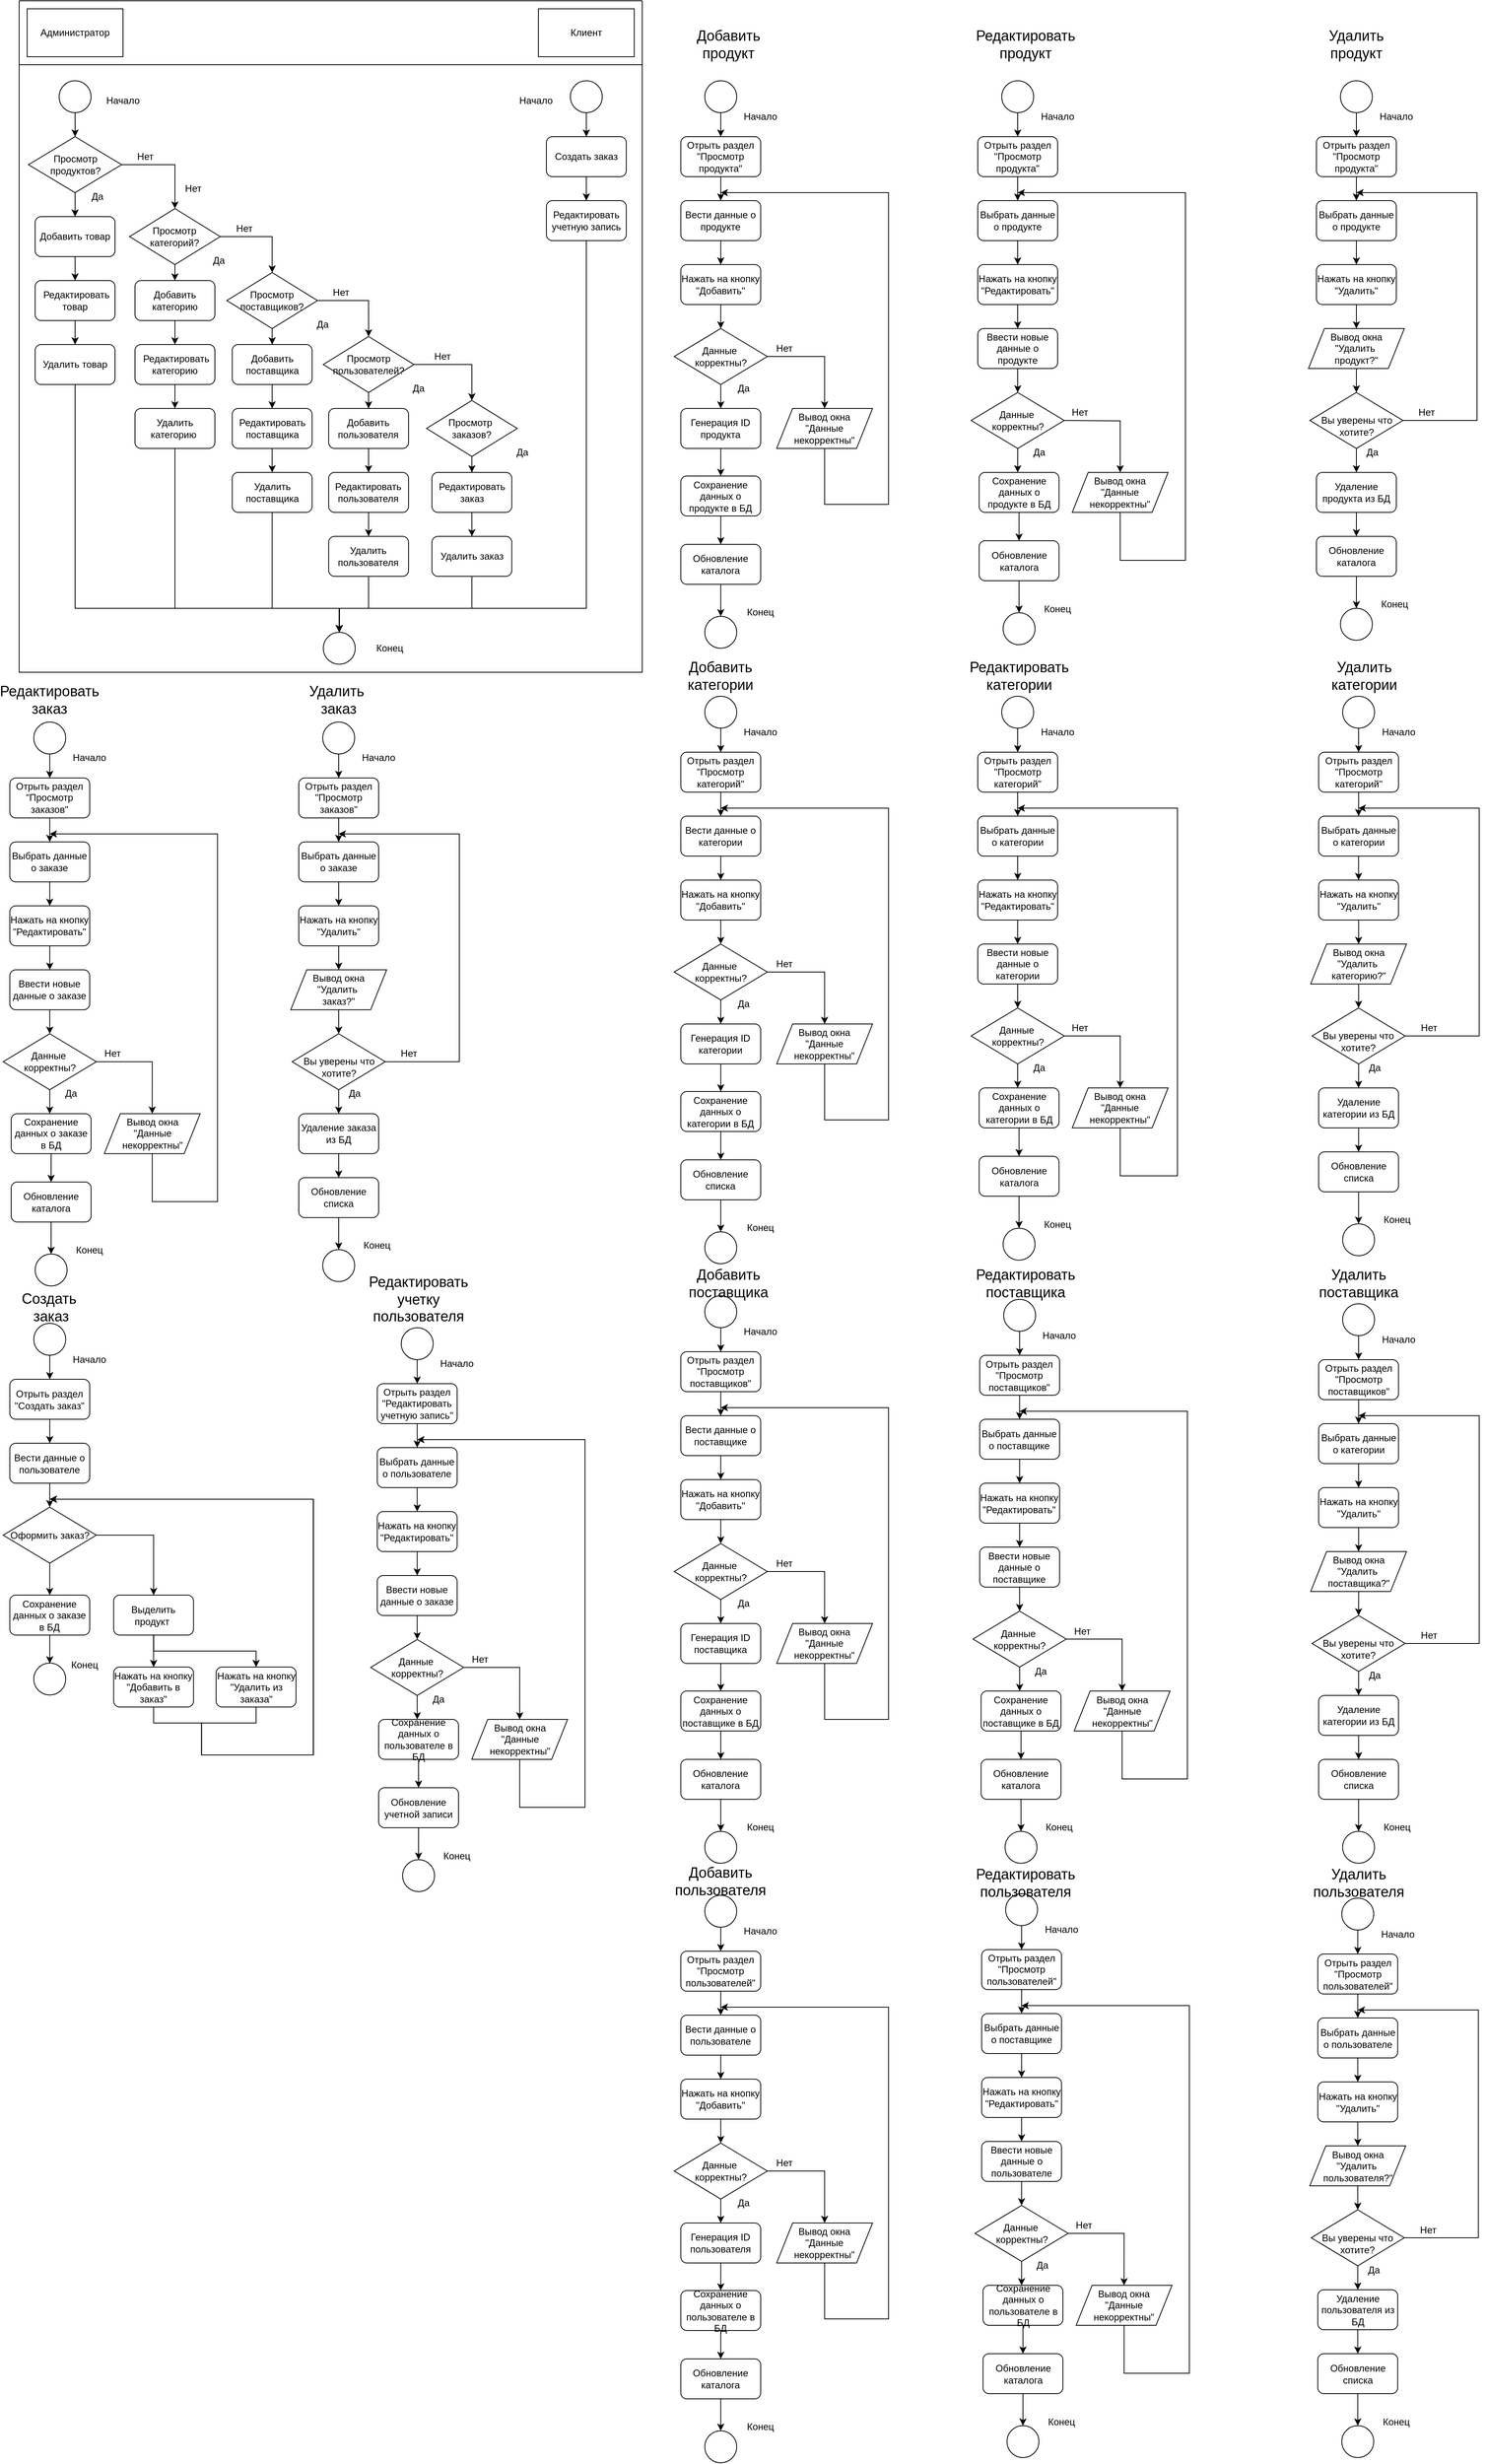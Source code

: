 <mxfile version="24.8.4">
  <diagram name="Страница — 1" id="5RWbZgN3iYQJcFMrBtnT">
    <mxGraphModel dx="3332" dy="1654" grid="1" gridSize="10" guides="1" tooltips="1" connect="1" arrows="1" fold="1" page="1" pageScale="1" pageWidth="827" pageHeight="1169" math="0" shadow="0">
      <root>
        <mxCell id="0" />
        <mxCell id="1" parent="0" />
        <mxCell id="7aP_PVD17I1c4v3nvpaB-2" value="" style="swimlane;startSize=0;" parent="1" vertex="1">
          <mxGeometry x="40" width="780" height="840" as="geometry" />
        </mxCell>
        <mxCell id="7aP_PVD17I1c4v3nvpaB-98" value="Администратор" style="rounded=0;whiteSpace=wrap;html=1;" parent="7aP_PVD17I1c4v3nvpaB-2" vertex="1">
          <mxGeometry x="10" y="10" width="120" height="60" as="geometry" />
        </mxCell>
        <mxCell id="7aP_PVD17I1c4v3nvpaB-99" value="Клиент" style="rounded=0;whiteSpace=wrap;html=1;" parent="7aP_PVD17I1c4v3nvpaB-2" vertex="1">
          <mxGeometry x="650" y="10" width="120" height="60" as="geometry" />
        </mxCell>
        <mxCell id="7aP_PVD17I1c4v3nvpaB-3" value="" style="swimlane;startSize=0;" parent="1" vertex="1">
          <mxGeometry x="40" y="80" width="780" height="760" as="geometry" />
        </mxCell>
        <mxCell id="7aP_PVD17I1c4v3nvpaB-25" style="edgeStyle=orthogonalEdgeStyle;rounded=0;orthogonalLoop=1;jettySize=auto;html=1;entryX=0.5;entryY=0;entryDx=0;entryDy=0;" parent="7aP_PVD17I1c4v3nvpaB-3" source="7aP_PVD17I1c4v3nvpaB-6" target="7aP_PVD17I1c4v3nvpaB-24" edge="1">
          <mxGeometry relative="1" as="geometry" />
        </mxCell>
        <mxCell id="7aP_PVD17I1c4v3nvpaB-6" value="" style="ellipse;whiteSpace=wrap;html=1;aspect=fixed;" parent="7aP_PVD17I1c4v3nvpaB-3" vertex="1">
          <mxGeometry x="50" y="20" width="40" height="40" as="geometry" />
        </mxCell>
        <mxCell id="7aP_PVD17I1c4v3nvpaB-21" style="edgeStyle=orthogonalEdgeStyle;rounded=0;orthogonalLoop=1;jettySize=auto;html=1;entryX=0.5;entryY=0;entryDx=0;entryDy=0;" parent="7aP_PVD17I1c4v3nvpaB-3" source="7aP_PVD17I1c4v3nvpaB-8" target="7aP_PVD17I1c4v3nvpaB-16" edge="1">
          <mxGeometry relative="1" as="geometry">
            <mxPoint x="710" y="110" as="targetPoint" />
          </mxGeometry>
        </mxCell>
        <mxCell id="7aP_PVD17I1c4v3nvpaB-8" value="" style="ellipse;whiteSpace=wrap;html=1;aspect=fixed;" parent="7aP_PVD17I1c4v3nvpaB-3" vertex="1">
          <mxGeometry x="690" y="20" width="40" height="40" as="geometry" />
        </mxCell>
        <mxCell id="7aP_PVD17I1c4v3nvpaB-23" value="" style="edgeStyle=orthogonalEdgeStyle;rounded=0;orthogonalLoop=1;jettySize=auto;html=1;" parent="7aP_PVD17I1c4v3nvpaB-3" source="7aP_PVD17I1c4v3nvpaB-16" target="7aP_PVD17I1c4v3nvpaB-17" edge="1">
          <mxGeometry relative="1" as="geometry" />
        </mxCell>
        <mxCell id="7aP_PVD17I1c4v3nvpaB-16" value="Создать заказ" style="rounded=1;whiteSpace=wrap;html=1;" parent="7aP_PVD17I1c4v3nvpaB-3" vertex="1">
          <mxGeometry x="660" y="90" width="100" height="50" as="geometry" />
        </mxCell>
        <mxCell id="7aP_PVD17I1c4v3nvpaB-84" style="edgeStyle=orthogonalEdgeStyle;rounded=0;orthogonalLoop=1;jettySize=auto;html=1;entryX=0.5;entryY=0;entryDx=0;entryDy=0;" parent="7aP_PVD17I1c4v3nvpaB-3" source="7aP_PVD17I1c4v3nvpaB-17" target="7aP_PVD17I1c4v3nvpaB-78" edge="1">
          <mxGeometry relative="1" as="geometry">
            <Array as="points">
              <mxPoint x="710" y="680" />
              <mxPoint x="401" y="680" />
            </Array>
          </mxGeometry>
        </mxCell>
        <mxCell id="7aP_PVD17I1c4v3nvpaB-17" value="Редактировать учетную запись" style="rounded=1;whiteSpace=wrap;html=1;" parent="7aP_PVD17I1c4v3nvpaB-3" vertex="1">
          <mxGeometry x="660" y="170" width="100" height="50" as="geometry" />
        </mxCell>
        <mxCell id="7aP_PVD17I1c4v3nvpaB-32" style="edgeStyle=orthogonalEdgeStyle;rounded=0;orthogonalLoop=1;jettySize=auto;html=1;exitX=1;exitY=0.5;exitDx=0;exitDy=0;entryX=0.5;entryY=0;entryDx=0;entryDy=0;" parent="7aP_PVD17I1c4v3nvpaB-3" source="7aP_PVD17I1c4v3nvpaB-24" target="7aP_PVD17I1c4v3nvpaB-31" edge="1">
          <mxGeometry relative="1" as="geometry" />
        </mxCell>
        <mxCell id="7aP_PVD17I1c4v3nvpaB-48" style="edgeStyle=orthogonalEdgeStyle;rounded=0;orthogonalLoop=1;jettySize=auto;html=1;exitX=0.5;exitY=1;exitDx=0;exitDy=0;entryX=0.5;entryY=0;entryDx=0;entryDy=0;" parent="7aP_PVD17I1c4v3nvpaB-3" source="7aP_PVD17I1c4v3nvpaB-24" target="7aP_PVD17I1c4v3nvpaB-47" edge="1">
          <mxGeometry relative="1" as="geometry" />
        </mxCell>
        <mxCell id="7aP_PVD17I1c4v3nvpaB-24" value="Просмотр продуктов?" style="rhombus;whiteSpace=wrap;html=1;" parent="7aP_PVD17I1c4v3nvpaB-3" vertex="1">
          <mxGeometry x="11.72" y="90" width="116.56" height="70" as="geometry" />
        </mxCell>
        <mxCell id="7aP_PVD17I1c4v3nvpaB-40" style="edgeStyle=orthogonalEdgeStyle;rounded=0;orthogonalLoop=1;jettySize=auto;html=1;exitX=1;exitY=0.5;exitDx=0;exitDy=0;entryX=0.5;entryY=0;entryDx=0;entryDy=0;" parent="7aP_PVD17I1c4v3nvpaB-3" source="7aP_PVD17I1c4v3nvpaB-31" target="7aP_PVD17I1c4v3nvpaB-39" edge="1">
          <mxGeometry relative="1" as="geometry" />
        </mxCell>
        <mxCell id="7aP_PVD17I1c4v3nvpaB-55" style="edgeStyle=orthogonalEdgeStyle;rounded=0;orthogonalLoop=1;jettySize=auto;html=1;entryX=0.5;entryY=0;entryDx=0;entryDy=0;" parent="7aP_PVD17I1c4v3nvpaB-3" source="7aP_PVD17I1c4v3nvpaB-31" target="7aP_PVD17I1c4v3nvpaB-54" edge="1">
          <mxGeometry relative="1" as="geometry" />
        </mxCell>
        <mxCell id="7aP_PVD17I1c4v3nvpaB-31" value="Просмотр категорий?" style="rhombus;whiteSpace=wrap;html=1;" parent="7aP_PVD17I1c4v3nvpaB-3" vertex="1">
          <mxGeometry x="138.28" y="180" width="113.44" height="70" as="geometry" />
        </mxCell>
        <mxCell id="7aP_PVD17I1c4v3nvpaB-42" style="edgeStyle=orthogonalEdgeStyle;rounded=0;orthogonalLoop=1;jettySize=auto;html=1;entryX=0.5;entryY=0;entryDx=0;entryDy=0;" parent="7aP_PVD17I1c4v3nvpaB-3" source="7aP_PVD17I1c4v3nvpaB-39" target="7aP_PVD17I1c4v3nvpaB-41" edge="1">
          <mxGeometry relative="1" as="geometry" />
        </mxCell>
        <mxCell id="7aP_PVD17I1c4v3nvpaB-61" style="edgeStyle=orthogonalEdgeStyle;rounded=0;orthogonalLoop=1;jettySize=auto;html=1;entryX=0.5;entryY=0;entryDx=0;entryDy=0;" parent="7aP_PVD17I1c4v3nvpaB-3" source="7aP_PVD17I1c4v3nvpaB-39" target="7aP_PVD17I1c4v3nvpaB-60" edge="1">
          <mxGeometry relative="1" as="geometry" />
        </mxCell>
        <mxCell id="7aP_PVD17I1c4v3nvpaB-39" value="Просмотр поставщиков?" style="rhombus;whiteSpace=wrap;html=1;" parent="7aP_PVD17I1c4v3nvpaB-3" vertex="1">
          <mxGeometry x="260" y="260" width="113.44" height="70" as="geometry" />
        </mxCell>
        <mxCell id="7aP_PVD17I1c4v3nvpaB-44" style="edgeStyle=orthogonalEdgeStyle;rounded=0;orthogonalLoop=1;jettySize=auto;html=1;exitX=1;exitY=0.5;exitDx=0;exitDy=0;entryX=0.5;entryY=0;entryDx=0;entryDy=0;" parent="7aP_PVD17I1c4v3nvpaB-3" source="7aP_PVD17I1c4v3nvpaB-41" target="7aP_PVD17I1c4v3nvpaB-43" edge="1">
          <mxGeometry relative="1" as="geometry" />
        </mxCell>
        <mxCell id="7aP_PVD17I1c4v3nvpaB-71" style="edgeStyle=orthogonalEdgeStyle;rounded=0;orthogonalLoop=1;jettySize=auto;html=1;entryX=0.5;entryY=0;entryDx=0;entryDy=0;" parent="7aP_PVD17I1c4v3nvpaB-3" source="7aP_PVD17I1c4v3nvpaB-41" target="7aP_PVD17I1c4v3nvpaB-67" edge="1">
          <mxGeometry relative="1" as="geometry" />
        </mxCell>
        <mxCell id="7aP_PVD17I1c4v3nvpaB-41" value="Просмотр пользователей?" style="rhombus;whiteSpace=wrap;html=1;" parent="7aP_PVD17I1c4v3nvpaB-3" vertex="1">
          <mxGeometry x="380.72" y="340" width="113.44" height="70" as="geometry" />
        </mxCell>
        <mxCell id="7aP_PVD17I1c4v3nvpaB-75" style="edgeStyle=orthogonalEdgeStyle;rounded=0;orthogonalLoop=1;jettySize=auto;html=1;entryX=0.5;entryY=0;entryDx=0;entryDy=0;" parent="7aP_PVD17I1c4v3nvpaB-3" source="7aP_PVD17I1c4v3nvpaB-43" target="7aP_PVD17I1c4v3nvpaB-74" edge="1">
          <mxGeometry relative="1" as="geometry" />
        </mxCell>
        <mxCell id="7aP_PVD17I1c4v3nvpaB-43" value="Просмотр&amp;nbsp;&lt;div&gt;заказов?&lt;/div&gt;" style="rhombus;whiteSpace=wrap;html=1;" parent="7aP_PVD17I1c4v3nvpaB-3" vertex="1">
          <mxGeometry x="510" y="420" width="113.44" height="70" as="geometry" />
        </mxCell>
        <mxCell id="7aP_PVD17I1c4v3nvpaB-51" style="edgeStyle=orthogonalEdgeStyle;rounded=0;orthogonalLoop=1;jettySize=auto;html=1;" parent="7aP_PVD17I1c4v3nvpaB-3" source="7aP_PVD17I1c4v3nvpaB-47" target="7aP_PVD17I1c4v3nvpaB-49" edge="1">
          <mxGeometry relative="1" as="geometry" />
        </mxCell>
        <mxCell id="7aP_PVD17I1c4v3nvpaB-47" value="Добавить товар" style="rounded=1;whiteSpace=wrap;html=1;" parent="7aP_PVD17I1c4v3nvpaB-3" vertex="1">
          <mxGeometry x="20" y="190" width="100" height="50" as="geometry" />
        </mxCell>
        <mxCell id="7aP_PVD17I1c4v3nvpaB-53" style="edgeStyle=orthogonalEdgeStyle;rounded=0;orthogonalLoop=1;jettySize=auto;html=1;entryX=0.5;entryY=0;entryDx=0;entryDy=0;" parent="7aP_PVD17I1c4v3nvpaB-3" source="7aP_PVD17I1c4v3nvpaB-49" target="7aP_PVD17I1c4v3nvpaB-52" edge="1">
          <mxGeometry relative="1" as="geometry" />
        </mxCell>
        <mxCell id="7aP_PVD17I1c4v3nvpaB-49" value="&amp;nbsp;Редактировать&lt;div&gt;товар&lt;/div&gt;" style="rounded=1;whiteSpace=wrap;html=1;" parent="7aP_PVD17I1c4v3nvpaB-3" vertex="1">
          <mxGeometry x="20" y="270" width="100" height="50" as="geometry" />
        </mxCell>
        <mxCell id="7aP_PVD17I1c4v3nvpaB-79" style="edgeStyle=orthogonalEdgeStyle;rounded=0;orthogonalLoop=1;jettySize=auto;html=1;entryX=0.5;entryY=0;entryDx=0;entryDy=0;" parent="7aP_PVD17I1c4v3nvpaB-3" source="7aP_PVD17I1c4v3nvpaB-52" target="7aP_PVD17I1c4v3nvpaB-78" edge="1">
          <mxGeometry relative="1" as="geometry">
            <Array as="points">
              <mxPoint x="70" y="680" />
              <mxPoint x="401" y="680" />
            </Array>
          </mxGeometry>
        </mxCell>
        <mxCell id="7aP_PVD17I1c4v3nvpaB-52" value="Удалить товар" style="rounded=1;whiteSpace=wrap;html=1;" parent="7aP_PVD17I1c4v3nvpaB-3" vertex="1">
          <mxGeometry x="20" y="350" width="100" height="50" as="geometry" />
        </mxCell>
        <mxCell id="7aP_PVD17I1c4v3nvpaB-57" value="" style="edgeStyle=orthogonalEdgeStyle;rounded=0;orthogonalLoop=1;jettySize=auto;html=1;" parent="7aP_PVD17I1c4v3nvpaB-3" source="7aP_PVD17I1c4v3nvpaB-54" target="7aP_PVD17I1c4v3nvpaB-56" edge="1">
          <mxGeometry relative="1" as="geometry" />
        </mxCell>
        <mxCell id="7aP_PVD17I1c4v3nvpaB-54" value="Добавить категорию" style="rounded=1;whiteSpace=wrap;html=1;" parent="7aP_PVD17I1c4v3nvpaB-3" vertex="1">
          <mxGeometry x="145" y="270" width="100" height="50" as="geometry" />
        </mxCell>
        <mxCell id="7aP_PVD17I1c4v3nvpaB-59" style="edgeStyle=orthogonalEdgeStyle;rounded=0;orthogonalLoop=1;jettySize=auto;html=1;entryX=0.5;entryY=0;entryDx=0;entryDy=0;" parent="7aP_PVD17I1c4v3nvpaB-3" source="7aP_PVD17I1c4v3nvpaB-56" target="7aP_PVD17I1c4v3nvpaB-58" edge="1">
          <mxGeometry relative="1" as="geometry" />
        </mxCell>
        <mxCell id="7aP_PVD17I1c4v3nvpaB-56" value="&amp;nbsp;Редактировать&lt;div&gt;категорию&lt;/div&gt;" style="rounded=1;whiteSpace=wrap;html=1;" parent="7aP_PVD17I1c4v3nvpaB-3" vertex="1">
          <mxGeometry x="145" y="350" width="100" height="50" as="geometry" />
        </mxCell>
        <mxCell id="7aP_PVD17I1c4v3nvpaB-80" style="edgeStyle=orthogonalEdgeStyle;rounded=0;orthogonalLoop=1;jettySize=auto;html=1;entryX=0.5;entryY=0;entryDx=0;entryDy=0;" parent="7aP_PVD17I1c4v3nvpaB-3" source="7aP_PVD17I1c4v3nvpaB-58" target="7aP_PVD17I1c4v3nvpaB-78" edge="1">
          <mxGeometry relative="1" as="geometry">
            <Array as="points">
              <mxPoint x="195" y="680" />
              <mxPoint x="401" y="680" />
            </Array>
          </mxGeometry>
        </mxCell>
        <mxCell id="7aP_PVD17I1c4v3nvpaB-58" value="Удалить категорию&amp;nbsp;" style="rounded=1;whiteSpace=wrap;html=1;" parent="7aP_PVD17I1c4v3nvpaB-3" vertex="1">
          <mxGeometry x="145" y="430" width="100" height="50" as="geometry" />
        </mxCell>
        <mxCell id="7aP_PVD17I1c4v3nvpaB-63" style="edgeStyle=orthogonalEdgeStyle;rounded=0;orthogonalLoop=1;jettySize=auto;html=1;entryX=0.5;entryY=0;entryDx=0;entryDy=0;" parent="7aP_PVD17I1c4v3nvpaB-3" source="7aP_PVD17I1c4v3nvpaB-60" target="7aP_PVD17I1c4v3nvpaB-62" edge="1">
          <mxGeometry relative="1" as="geometry" />
        </mxCell>
        <mxCell id="7aP_PVD17I1c4v3nvpaB-60" value="Добавить поставщика" style="rounded=1;whiteSpace=wrap;html=1;" parent="7aP_PVD17I1c4v3nvpaB-3" vertex="1">
          <mxGeometry x="266.72" y="350" width="100" height="50" as="geometry" />
        </mxCell>
        <mxCell id="7aP_PVD17I1c4v3nvpaB-66" style="edgeStyle=orthogonalEdgeStyle;rounded=0;orthogonalLoop=1;jettySize=auto;html=1;entryX=0.5;entryY=0;entryDx=0;entryDy=0;" parent="7aP_PVD17I1c4v3nvpaB-3" source="7aP_PVD17I1c4v3nvpaB-62" target="7aP_PVD17I1c4v3nvpaB-65" edge="1">
          <mxGeometry relative="1" as="geometry" />
        </mxCell>
        <mxCell id="7aP_PVD17I1c4v3nvpaB-62" value="Редактировать&lt;div&gt;поставщика&lt;/div&gt;" style="rounded=1;whiteSpace=wrap;html=1;" parent="7aP_PVD17I1c4v3nvpaB-3" vertex="1">
          <mxGeometry x="266.72" y="430" width="100" height="50" as="geometry" />
        </mxCell>
        <mxCell id="7aP_PVD17I1c4v3nvpaB-81" style="edgeStyle=orthogonalEdgeStyle;rounded=0;orthogonalLoop=1;jettySize=auto;html=1;entryX=0.5;entryY=0;entryDx=0;entryDy=0;" parent="7aP_PVD17I1c4v3nvpaB-3" source="7aP_PVD17I1c4v3nvpaB-65" target="7aP_PVD17I1c4v3nvpaB-78" edge="1">
          <mxGeometry relative="1" as="geometry">
            <Array as="points">
              <mxPoint x="317" y="680" />
              <mxPoint x="401" y="680" />
            </Array>
          </mxGeometry>
        </mxCell>
        <mxCell id="7aP_PVD17I1c4v3nvpaB-65" value="Удалить поставщика" style="rounded=1;whiteSpace=wrap;html=1;" parent="7aP_PVD17I1c4v3nvpaB-3" vertex="1">
          <mxGeometry x="266.72" y="510" width="100" height="50" as="geometry" />
        </mxCell>
        <mxCell id="7aP_PVD17I1c4v3nvpaB-70" style="edgeStyle=orthogonalEdgeStyle;rounded=0;orthogonalLoop=1;jettySize=auto;html=1;entryX=0.5;entryY=0;entryDx=0;entryDy=0;" parent="7aP_PVD17I1c4v3nvpaB-3" source="7aP_PVD17I1c4v3nvpaB-67" target="7aP_PVD17I1c4v3nvpaB-69" edge="1">
          <mxGeometry relative="1" as="geometry" />
        </mxCell>
        <mxCell id="7aP_PVD17I1c4v3nvpaB-67" value="Добавить пользователя" style="rounded=1;whiteSpace=wrap;html=1;" parent="7aP_PVD17I1c4v3nvpaB-3" vertex="1">
          <mxGeometry x="387.44" y="430" width="100" height="50" as="geometry" />
        </mxCell>
        <mxCell id="7aP_PVD17I1c4v3nvpaB-73" style="edgeStyle=orthogonalEdgeStyle;rounded=0;orthogonalLoop=1;jettySize=auto;html=1;entryX=0.5;entryY=0;entryDx=0;entryDy=0;" parent="7aP_PVD17I1c4v3nvpaB-3" source="7aP_PVD17I1c4v3nvpaB-69" target="7aP_PVD17I1c4v3nvpaB-72" edge="1">
          <mxGeometry relative="1" as="geometry" />
        </mxCell>
        <mxCell id="7aP_PVD17I1c4v3nvpaB-69" value="Редактировать&lt;div&gt;пользователя&lt;/div&gt;" style="rounded=1;whiteSpace=wrap;html=1;" parent="7aP_PVD17I1c4v3nvpaB-3" vertex="1">
          <mxGeometry x="387.44" y="510" width="100" height="50" as="geometry" />
        </mxCell>
        <mxCell id="7aP_PVD17I1c4v3nvpaB-82" value="" style="edgeStyle=orthogonalEdgeStyle;rounded=0;orthogonalLoop=1;jettySize=auto;html=1;" parent="7aP_PVD17I1c4v3nvpaB-3" source="7aP_PVD17I1c4v3nvpaB-72" target="7aP_PVD17I1c4v3nvpaB-78" edge="1">
          <mxGeometry relative="1" as="geometry">
            <Array as="points">
              <mxPoint x="437" y="680" />
              <mxPoint x="401" y="680" />
            </Array>
          </mxGeometry>
        </mxCell>
        <mxCell id="7aP_PVD17I1c4v3nvpaB-72" value="Удалить пользователя" style="rounded=1;whiteSpace=wrap;html=1;" parent="7aP_PVD17I1c4v3nvpaB-3" vertex="1">
          <mxGeometry x="387.44" y="590" width="100" height="50" as="geometry" />
        </mxCell>
        <mxCell id="7aP_PVD17I1c4v3nvpaB-77" style="edgeStyle=orthogonalEdgeStyle;rounded=0;orthogonalLoop=1;jettySize=auto;html=1;" parent="7aP_PVD17I1c4v3nvpaB-3" source="7aP_PVD17I1c4v3nvpaB-74" target="7aP_PVD17I1c4v3nvpaB-76" edge="1">
          <mxGeometry relative="1" as="geometry" />
        </mxCell>
        <mxCell id="7aP_PVD17I1c4v3nvpaB-74" value="Редактировать заказ" style="rounded=1;whiteSpace=wrap;html=1;" parent="7aP_PVD17I1c4v3nvpaB-3" vertex="1">
          <mxGeometry x="516.72" y="510" width="100" height="50" as="geometry" />
        </mxCell>
        <mxCell id="7aP_PVD17I1c4v3nvpaB-83" style="edgeStyle=orthogonalEdgeStyle;rounded=0;orthogonalLoop=1;jettySize=auto;html=1;entryX=0.5;entryY=0;entryDx=0;entryDy=0;" parent="7aP_PVD17I1c4v3nvpaB-3" source="7aP_PVD17I1c4v3nvpaB-76" target="7aP_PVD17I1c4v3nvpaB-78" edge="1">
          <mxGeometry relative="1" as="geometry">
            <Array as="points">
              <mxPoint x="567" y="680" />
              <mxPoint x="401" y="680" />
            </Array>
          </mxGeometry>
        </mxCell>
        <mxCell id="7aP_PVD17I1c4v3nvpaB-76" value="Удалить заказ" style="rounded=1;whiteSpace=wrap;html=1;" parent="7aP_PVD17I1c4v3nvpaB-3" vertex="1">
          <mxGeometry x="516.72" y="590" width="100" height="50" as="geometry" />
        </mxCell>
        <mxCell id="7aP_PVD17I1c4v3nvpaB-78" value="" style="ellipse;whiteSpace=wrap;html=1;aspect=fixed;" parent="7aP_PVD17I1c4v3nvpaB-3" vertex="1">
          <mxGeometry x="380.72" y="710" width="40" height="40" as="geometry" />
        </mxCell>
        <mxCell id="7aP_PVD17I1c4v3nvpaB-85" value="Начало" style="text;html=1;align=center;verticalAlign=middle;whiteSpace=wrap;rounded=0;" parent="7aP_PVD17I1c4v3nvpaB-3" vertex="1">
          <mxGeometry x="100" y="30" width="60" height="30" as="geometry" />
        </mxCell>
        <mxCell id="7aP_PVD17I1c4v3nvpaB-86" value="Начало" style="text;html=1;align=center;verticalAlign=middle;whiteSpace=wrap;rounded=0;" parent="7aP_PVD17I1c4v3nvpaB-3" vertex="1">
          <mxGeometry x="616.72" y="30" width="60" height="30" as="geometry" />
        </mxCell>
        <mxCell id="7aP_PVD17I1c4v3nvpaB-87" value="Конец" style="text;html=1;align=center;verticalAlign=middle;whiteSpace=wrap;rounded=0;" parent="7aP_PVD17I1c4v3nvpaB-3" vertex="1">
          <mxGeometry x="434.16" y="715" width="60" height="30" as="geometry" />
        </mxCell>
        <mxCell id="7aP_PVD17I1c4v3nvpaB-88" value="Нет" style="text;html=1;align=center;verticalAlign=middle;whiteSpace=wrap;rounded=0;" parent="7aP_PVD17I1c4v3nvpaB-3" vertex="1">
          <mxGeometry x="128.28" y="100" width="60" height="30" as="geometry" />
        </mxCell>
        <mxCell id="7aP_PVD17I1c4v3nvpaB-89" value="Нет" style="text;html=1;align=center;verticalAlign=middle;whiteSpace=wrap;rounded=0;" parent="7aP_PVD17I1c4v3nvpaB-3" vertex="1">
          <mxGeometry x="251.72" y="190" width="60" height="30" as="geometry" />
        </mxCell>
        <mxCell id="7aP_PVD17I1c4v3nvpaB-90" value="Нет" style="text;html=1;align=center;verticalAlign=middle;whiteSpace=wrap;rounded=0;" parent="7aP_PVD17I1c4v3nvpaB-3" vertex="1">
          <mxGeometry x="373" y="270" width="60" height="30" as="geometry" />
        </mxCell>
        <mxCell id="7aP_PVD17I1c4v3nvpaB-91" value="Нет" style="text;html=1;align=center;verticalAlign=middle;whiteSpace=wrap;rounded=0;" parent="7aP_PVD17I1c4v3nvpaB-3" vertex="1">
          <mxGeometry x="500" y="350" width="60" height="30" as="geometry" />
        </mxCell>
        <mxCell id="7aP_PVD17I1c4v3nvpaB-92" value="Да" style="text;html=1;align=center;verticalAlign=middle;whiteSpace=wrap;rounded=0;" parent="7aP_PVD17I1c4v3nvpaB-3" vertex="1">
          <mxGeometry x="68.28" y="150" width="60" height="30" as="geometry" />
        </mxCell>
        <mxCell id="7aP_PVD17I1c4v3nvpaB-94" value="Да" style="text;html=1;align=center;verticalAlign=middle;whiteSpace=wrap;rounded=0;" parent="7aP_PVD17I1c4v3nvpaB-3" vertex="1">
          <mxGeometry x="220" y="230" width="60" height="30" as="geometry" />
        </mxCell>
        <mxCell id="7aP_PVD17I1c4v3nvpaB-95" value="Да" style="text;html=1;align=center;verticalAlign=middle;whiteSpace=wrap;rounded=0;" parent="7aP_PVD17I1c4v3nvpaB-3" vertex="1">
          <mxGeometry x="350" y="310" width="60" height="30" as="geometry" />
        </mxCell>
        <mxCell id="7aP_PVD17I1c4v3nvpaB-96" value="Да" style="text;html=1;align=center;verticalAlign=middle;whiteSpace=wrap;rounded=0;" parent="7aP_PVD17I1c4v3nvpaB-3" vertex="1">
          <mxGeometry x="470" y="390" width="60" height="30" as="geometry" />
        </mxCell>
        <mxCell id="7aP_PVD17I1c4v3nvpaB-97" value="Да" style="text;html=1;align=center;verticalAlign=middle;whiteSpace=wrap;rounded=0;" parent="7aP_PVD17I1c4v3nvpaB-3" vertex="1">
          <mxGeometry x="600" y="470" width="60" height="30" as="geometry" />
        </mxCell>
        <mxCell id="7aP_PVD17I1c4v3nvpaB-93" value="Нет" style="text;html=1;align=center;verticalAlign=middle;whiteSpace=wrap;rounded=0;" parent="1" vertex="1">
          <mxGeometry x="228.28" y="220" width="60" height="30" as="geometry" />
        </mxCell>
        <mxCell id="9piaaejg3JEfzZiYlQcQ-25" style="edgeStyle=orthogonalEdgeStyle;rounded=0;orthogonalLoop=1;jettySize=auto;html=1;entryX=0.5;entryY=0;entryDx=0;entryDy=0;" parent="1" source="9piaaejg3JEfzZiYlQcQ-2" target="9piaaejg3JEfzZiYlQcQ-4" edge="1">
          <mxGeometry relative="1" as="geometry" />
        </mxCell>
        <mxCell id="9piaaejg3JEfzZiYlQcQ-2" value="" style="ellipse;whiteSpace=wrap;html=1;aspect=fixed;" parent="1" vertex="1">
          <mxGeometry x="898.28" y="100" width="40" height="40" as="geometry" />
        </mxCell>
        <mxCell id="9piaaejg3JEfzZiYlQcQ-3" style="edgeStyle=orthogonalEdgeStyle;rounded=0;orthogonalLoop=1;jettySize=auto;html=1;entryX=0.5;entryY=0;entryDx=0;entryDy=0;" parent="1" source="9piaaejg3JEfzZiYlQcQ-4" edge="1">
          <mxGeometry relative="1" as="geometry">
            <mxPoint x="918.28" y="250" as="targetPoint" />
          </mxGeometry>
        </mxCell>
        <mxCell id="9piaaejg3JEfzZiYlQcQ-4" value="Отрыть раздел&lt;div&gt;&quot;Просмотр продукта&quot;&lt;/div&gt;" style="rounded=1;whiteSpace=wrap;html=1;" parent="1" vertex="1">
          <mxGeometry x="868.28" y="170" width="100" height="50" as="geometry" />
        </mxCell>
        <mxCell id="9piaaejg3JEfzZiYlQcQ-5" style="edgeStyle=orthogonalEdgeStyle;rounded=0;orthogonalLoop=1;jettySize=auto;html=1;" parent="1" edge="1">
          <mxGeometry relative="1" as="geometry">
            <mxPoint x="918.28" y="300" as="sourcePoint" />
            <mxPoint x="918.28" y="330" as="targetPoint" />
          </mxGeometry>
        </mxCell>
        <mxCell id="9piaaejg3JEfzZiYlQcQ-6" style="edgeStyle=orthogonalEdgeStyle;rounded=0;orthogonalLoop=1;jettySize=auto;html=1;entryX=0.5;entryY=0;entryDx=0;entryDy=0;" parent="1" target="9piaaejg3JEfzZiYlQcQ-9" edge="1">
          <mxGeometry relative="1" as="geometry">
            <mxPoint x="918.28" y="380" as="sourcePoint" />
          </mxGeometry>
        </mxCell>
        <mxCell id="9piaaejg3JEfzZiYlQcQ-7" style="edgeStyle=orthogonalEdgeStyle;rounded=0;orthogonalLoop=1;jettySize=auto;html=1;entryX=0.5;entryY=0;entryDx=0;entryDy=0;" parent="1" source="9piaaejg3JEfzZiYlQcQ-9" target="9piaaejg3JEfzZiYlQcQ-11" edge="1">
          <mxGeometry relative="1" as="geometry" />
        </mxCell>
        <mxCell id="9piaaejg3JEfzZiYlQcQ-8" style="edgeStyle=orthogonalEdgeStyle;rounded=0;orthogonalLoop=1;jettySize=auto;html=1;entryX=0.5;entryY=0;entryDx=0;entryDy=0;" parent="1" source="9piaaejg3JEfzZiYlQcQ-9" target="9piaaejg3JEfzZiYlQcQ-13" edge="1">
          <mxGeometry relative="1" as="geometry" />
        </mxCell>
        <mxCell id="9piaaejg3JEfzZiYlQcQ-9" value="Данные&amp;nbsp;&lt;div&gt;корректны?&lt;/div&gt;" style="rhombus;whiteSpace=wrap;html=1;" parent="1" vertex="1">
          <mxGeometry x="860" y="410" width="116.56" height="70" as="geometry" />
        </mxCell>
        <mxCell id="9piaaejg3JEfzZiYlQcQ-10" style="edgeStyle=orthogonalEdgeStyle;rounded=0;orthogonalLoop=1;jettySize=auto;html=1;" parent="1" source="9piaaejg3JEfzZiYlQcQ-11" edge="1">
          <mxGeometry relative="1" as="geometry">
            <mxPoint x="918.28" y="240" as="targetPoint" />
            <Array as="points">
              <mxPoint x="1048.28" y="630" />
              <mxPoint x="1128.28" y="630" />
              <mxPoint x="1128.28" y="240" />
            </Array>
          </mxGeometry>
        </mxCell>
        <mxCell id="9piaaejg3JEfzZiYlQcQ-11" value="Вывод окна&lt;br&gt;&quot;Данные некорректны&quot;" style="shape=parallelogram;perimeter=parallelogramPerimeter;whiteSpace=wrap;html=1;fixedSize=1;" parent="1" vertex="1">
          <mxGeometry x="988.28" y="510" width="120" height="50" as="geometry" />
        </mxCell>
        <mxCell id="9piaaejg3JEfzZiYlQcQ-12" style="edgeStyle=orthogonalEdgeStyle;rounded=0;orthogonalLoop=1;jettySize=auto;html=1;entryX=0.5;entryY=0;entryDx=0;entryDy=0;" parent="1" source="9piaaejg3JEfzZiYlQcQ-13" target="9piaaejg3JEfzZiYlQcQ-15" edge="1">
          <mxGeometry relative="1" as="geometry" />
        </mxCell>
        <mxCell id="9piaaejg3JEfzZiYlQcQ-13" value="Генерация ID продукта" style="rounded=1;whiteSpace=wrap;html=1;" parent="1" vertex="1">
          <mxGeometry x="868.28" y="510" width="100" height="50" as="geometry" />
        </mxCell>
        <mxCell id="9piaaejg3JEfzZiYlQcQ-14" style="edgeStyle=orthogonalEdgeStyle;rounded=0;orthogonalLoop=1;jettySize=auto;html=1;entryX=0.5;entryY=0;entryDx=0;entryDy=0;" parent="1" source="9piaaejg3JEfzZiYlQcQ-15" target="9piaaejg3JEfzZiYlQcQ-17" edge="1">
          <mxGeometry relative="1" as="geometry" />
        </mxCell>
        <mxCell id="9piaaejg3JEfzZiYlQcQ-15" value="Сохранение данных о продукте в БД" style="rounded=1;whiteSpace=wrap;html=1;" parent="1" vertex="1">
          <mxGeometry x="868.28" y="594.5" width="100" height="50" as="geometry" />
        </mxCell>
        <mxCell id="9piaaejg3JEfzZiYlQcQ-16" style="edgeStyle=orthogonalEdgeStyle;rounded=0;orthogonalLoop=1;jettySize=auto;html=1;entryX=0.5;entryY=0;entryDx=0;entryDy=0;" parent="1" source="9piaaejg3JEfzZiYlQcQ-17" target="9piaaejg3JEfzZiYlQcQ-18" edge="1">
          <mxGeometry relative="1" as="geometry" />
        </mxCell>
        <mxCell id="9piaaejg3JEfzZiYlQcQ-17" value="Обновление каталога" style="rounded=1;whiteSpace=wrap;html=1;" parent="1" vertex="1">
          <mxGeometry x="868.28" y="680" width="100" height="50" as="geometry" />
        </mxCell>
        <mxCell id="9piaaejg3JEfzZiYlQcQ-18" value="" style="ellipse;whiteSpace=wrap;html=1;aspect=fixed;" parent="1" vertex="1">
          <mxGeometry x="898.28" y="770" width="40" height="40" as="geometry" />
        </mxCell>
        <mxCell id="9piaaejg3JEfzZiYlQcQ-19" value="Начало" style="text;html=1;align=center;verticalAlign=middle;whiteSpace=wrap;rounded=0;" parent="1" vertex="1">
          <mxGeometry x="938.28" y="130" width="60" height="30" as="geometry" />
        </mxCell>
        <mxCell id="9piaaejg3JEfzZiYlQcQ-20" value="Конец" style="text;html=1;align=center;verticalAlign=middle;whiteSpace=wrap;rounded=0;" parent="1" vertex="1">
          <mxGeometry x="938.28" y="750" width="60" height="30" as="geometry" />
        </mxCell>
        <mxCell id="9piaaejg3JEfzZiYlQcQ-21" value="Нет" style="text;html=1;align=center;verticalAlign=middle;whiteSpace=wrap;rounded=0;" parent="1" vertex="1">
          <mxGeometry x="968.28" y="420" width="60" height="30" as="geometry" />
        </mxCell>
        <mxCell id="9piaaejg3JEfzZiYlQcQ-22" value="Да" style="text;html=1;align=center;verticalAlign=middle;whiteSpace=wrap;rounded=0;" parent="1" vertex="1">
          <mxGeometry x="916.56" y="470" width="60" height="30" as="geometry" />
        </mxCell>
        <mxCell id="9piaaejg3JEfzZiYlQcQ-23" value="Вести данные о продукте" style="rounded=1;whiteSpace=wrap;html=1;" parent="1" vertex="1">
          <mxGeometry x="868.28" y="250" width="100" height="50" as="geometry" />
        </mxCell>
        <mxCell id="9piaaejg3JEfzZiYlQcQ-24" value="Нажать на кнопку&lt;div&gt;&quot;Добавить&quot;&lt;/div&gt;" style="rounded=1;whiteSpace=wrap;html=1;" parent="1" vertex="1">
          <mxGeometry x="868.28" y="330" width="100" height="50" as="geometry" />
        </mxCell>
        <mxCell id="9piaaejg3JEfzZiYlQcQ-26" value="&lt;font style=&quot;font-size: 18px;&quot;&gt;Добавить продукт&lt;/font&gt;" style="text;html=1;align=center;verticalAlign=middle;whiteSpace=wrap;rounded=0;" parent="1" vertex="1">
          <mxGeometry x="898.28" y="40" width="60" height="30" as="geometry" />
        </mxCell>
        <mxCell id="9piaaejg3JEfzZiYlQcQ-27" style="edgeStyle=orthogonalEdgeStyle;rounded=0;orthogonalLoop=1;jettySize=auto;html=1;entryX=0.5;entryY=0;entryDx=0;entryDy=0;" parent="1" source="9piaaejg3JEfzZiYlQcQ-28" target="9piaaejg3JEfzZiYlQcQ-30" edge="1">
          <mxGeometry relative="1" as="geometry" />
        </mxCell>
        <mxCell id="9piaaejg3JEfzZiYlQcQ-28" value="" style="ellipse;whiteSpace=wrap;html=1;aspect=fixed;" parent="1" vertex="1">
          <mxGeometry x="1270" y="100" width="40" height="40" as="geometry" />
        </mxCell>
        <mxCell id="9piaaejg3JEfzZiYlQcQ-29" style="edgeStyle=orthogonalEdgeStyle;rounded=0;orthogonalLoop=1;jettySize=auto;html=1;entryX=0.5;entryY=0;entryDx=0;entryDy=0;" parent="1" source="9piaaejg3JEfzZiYlQcQ-30" edge="1">
          <mxGeometry relative="1" as="geometry">
            <mxPoint x="1290" y="250" as="targetPoint" />
          </mxGeometry>
        </mxCell>
        <mxCell id="9piaaejg3JEfzZiYlQcQ-30" value="Отрыть раздел&lt;div&gt;&quot;Просмотр продукта&quot;&lt;/div&gt;" style="rounded=1;whiteSpace=wrap;html=1;" parent="1" vertex="1">
          <mxGeometry x="1240" y="170" width="100" height="50" as="geometry" />
        </mxCell>
        <mxCell id="9piaaejg3JEfzZiYlQcQ-31" style="edgeStyle=orthogonalEdgeStyle;rounded=0;orthogonalLoop=1;jettySize=auto;html=1;" parent="1" edge="1">
          <mxGeometry relative="1" as="geometry">
            <mxPoint x="1290" y="300" as="sourcePoint" />
            <mxPoint x="1290" y="330" as="targetPoint" />
          </mxGeometry>
        </mxCell>
        <mxCell id="9piaaejg3JEfzZiYlQcQ-32" style="edgeStyle=orthogonalEdgeStyle;rounded=0;orthogonalLoop=1;jettySize=auto;html=1;entryX=0.5;entryY=0;entryDx=0;entryDy=0;" parent="1" target="9piaaejg3JEfzZiYlQcQ-36" edge="1">
          <mxGeometry relative="1" as="geometry">
            <mxPoint x="1348.28" y="525" as="sourcePoint" />
          </mxGeometry>
        </mxCell>
        <mxCell id="9piaaejg3JEfzZiYlQcQ-33" style="edgeStyle=orthogonalEdgeStyle;rounded=0;orthogonalLoop=1;jettySize=auto;html=1;entryX=0.5;entryY=0;entryDx=0;entryDy=0;" parent="1" edge="1">
          <mxGeometry relative="1" as="geometry">
            <mxPoint x="1290" y="590" as="targetPoint" />
            <mxPoint x="1290.073" y="559.956" as="sourcePoint" />
          </mxGeometry>
        </mxCell>
        <mxCell id="9piaaejg3JEfzZiYlQcQ-34" value="Данные&amp;nbsp;&lt;div&gt;корректны?&lt;/div&gt;" style="rhombus;whiteSpace=wrap;html=1;" parent="1" vertex="1">
          <mxGeometry x="1231.72" y="490" width="116.56" height="70" as="geometry" />
        </mxCell>
        <mxCell id="9piaaejg3JEfzZiYlQcQ-35" style="edgeStyle=orthogonalEdgeStyle;rounded=0;orthogonalLoop=1;jettySize=auto;html=1;" parent="1" source="9piaaejg3JEfzZiYlQcQ-36" edge="1">
          <mxGeometry relative="1" as="geometry">
            <mxPoint x="1290" y="240" as="targetPoint" />
            <Array as="points">
              <mxPoint x="1418" y="700" />
              <mxPoint x="1500" y="700" />
              <mxPoint x="1500" y="240" />
            </Array>
          </mxGeometry>
        </mxCell>
        <mxCell id="9piaaejg3JEfzZiYlQcQ-36" value="Вывод окна&lt;br&gt;&quot;Данные некорректны&quot;" style="shape=parallelogram;perimeter=parallelogramPerimeter;whiteSpace=wrap;html=1;fixedSize=1;" parent="1" vertex="1">
          <mxGeometry x="1358.28" y="590" width="120" height="50" as="geometry" />
        </mxCell>
        <mxCell id="9piaaejg3JEfzZiYlQcQ-37" style="edgeStyle=orthogonalEdgeStyle;rounded=0;orthogonalLoop=1;jettySize=auto;html=1;entryX=0.5;entryY=0;entryDx=0;entryDy=0;" parent="1" source="9piaaejg3JEfzZiYlQcQ-38" target="9piaaejg3JEfzZiYlQcQ-40" edge="1">
          <mxGeometry relative="1" as="geometry" />
        </mxCell>
        <mxCell id="9piaaejg3JEfzZiYlQcQ-38" value="Сохранение данных о продукте в БД" style="rounded=1;whiteSpace=wrap;html=1;" parent="1" vertex="1">
          <mxGeometry x="1241.72" y="590" width="100" height="50" as="geometry" />
        </mxCell>
        <mxCell id="9piaaejg3JEfzZiYlQcQ-39" style="edgeStyle=orthogonalEdgeStyle;rounded=0;orthogonalLoop=1;jettySize=auto;html=1;entryX=0.5;entryY=0;entryDx=0;entryDy=0;" parent="1" source="9piaaejg3JEfzZiYlQcQ-40" target="9piaaejg3JEfzZiYlQcQ-41" edge="1">
          <mxGeometry relative="1" as="geometry" />
        </mxCell>
        <mxCell id="9piaaejg3JEfzZiYlQcQ-40" value="Обновление каталога" style="rounded=1;whiteSpace=wrap;html=1;" parent="1" vertex="1">
          <mxGeometry x="1241.72" y="675.5" width="100" height="50" as="geometry" />
        </mxCell>
        <mxCell id="9piaaejg3JEfzZiYlQcQ-41" value="" style="ellipse;whiteSpace=wrap;html=1;aspect=fixed;" parent="1" vertex="1">
          <mxGeometry x="1271.72" y="765.5" width="40" height="40" as="geometry" />
        </mxCell>
        <mxCell id="9piaaejg3JEfzZiYlQcQ-42" value="Начало" style="text;html=1;align=center;verticalAlign=middle;whiteSpace=wrap;rounded=0;" parent="1" vertex="1">
          <mxGeometry x="1310" y="130" width="60" height="30" as="geometry" />
        </mxCell>
        <mxCell id="9piaaejg3JEfzZiYlQcQ-43" value="Конец" style="text;html=1;align=center;verticalAlign=middle;whiteSpace=wrap;rounded=0;" parent="1" vertex="1">
          <mxGeometry x="1310" y="745.5" width="60" height="30" as="geometry" />
        </mxCell>
        <mxCell id="9piaaejg3JEfzZiYlQcQ-44" value="Нет" style="text;html=1;align=center;verticalAlign=middle;whiteSpace=wrap;rounded=0;" parent="1" vertex="1">
          <mxGeometry x="1338.28" y="500" width="60" height="30" as="geometry" />
        </mxCell>
        <mxCell id="9piaaejg3JEfzZiYlQcQ-45" value="Да" style="text;html=1;align=center;verticalAlign=middle;whiteSpace=wrap;rounded=0;" parent="1" vertex="1">
          <mxGeometry x="1286.56" y="550" width="60" height="30" as="geometry" />
        </mxCell>
        <mxCell id="9piaaejg3JEfzZiYlQcQ-46" value="Выбрать данные о продукте" style="rounded=1;whiteSpace=wrap;html=1;" parent="1" vertex="1">
          <mxGeometry x="1240" y="250" width="100" height="50" as="geometry" />
        </mxCell>
        <mxCell id="9piaaejg3JEfzZiYlQcQ-47" style="edgeStyle=orthogonalEdgeStyle;rounded=0;orthogonalLoop=1;jettySize=auto;html=1;entryX=0.5;entryY=0;entryDx=0;entryDy=0;" parent="1" source="9piaaejg3JEfzZiYlQcQ-48" target="9piaaejg3JEfzZiYlQcQ-50" edge="1">
          <mxGeometry relative="1" as="geometry" />
        </mxCell>
        <mxCell id="9piaaejg3JEfzZiYlQcQ-48" value="Нажать на кнопку&lt;div&gt;&quot;Редактировать&quot;&lt;/div&gt;" style="rounded=1;whiteSpace=wrap;html=1;" parent="1" vertex="1">
          <mxGeometry x="1240" y="330" width="100" height="50" as="geometry" />
        </mxCell>
        <mxCell id="9piaaejg3JEfzZiYlQcQ-49" style="edgeStyle=orthogonalEdgeStyle;rounded=0;orthogonalLoop=1;jettySize=auto;html=1;entryX=0.5;entryY=0;entryDx=0;entryDy=0;" parent="1" source="9piaaejg3JEfzZiYlQcQ-50" edge="1">
          <mxGeometry relative="1" as="geometry">
            <mxPoint x="1290.0" y="490" as="targetPoint" />
          </mxGeometry>
        </mxCell>
        <mxCell id="9piaaejg3JEfzZiYlQcQ-50" value="Ввести новые данные о продукте" style="rounded=1;whiteSpace=wrap;html=1;" parent="1" vertex="1">
          <mxGeometry x="1240" y="410" width="100" height="50" as="geometry" />
        </mxCell>
        <mxCell id="9piaaejg3JEfzZiYlQcQ-51" value="&lt;font style=&quot;font-size: 18px;&quot;&gt;Редактировать продукт&lt;/font&gt;" style="text;html=1;align=center;verticalAlign=middle;whiteSpace=wrap;rounded=0;" parent="1" vertex="1">
          <mxGeometry x="1270" y="40" width="60" height="30" as="geometry" />
        </mxCell>
        <mxCell id="9piaaejg3JEfzZiYlQcQ-52" style="edgeStyle=orthogonalEdgeStyle;rounded=0;orthogonalLoop=1;jettySize=auto;html=1;entryX=0.5;entryY=0;entryDx=0;entryDy=0;" parent="1" source="9piaaejg3JEfzZiYlQcQ-53" target="9piaaejg3JEfzZiYlQcQ-55" edge="1">
          <mxGeometry relative="1" as="geometry" />
        </mxCell>
        <mxCell id="9piaaejg3JEfzZiYlQcQ-53" value="" style="ellipse;whiteSpace=wrap;html=1;aspect=fixed;" parent="1" vertex="1">
          <mxGeometry x="1694" y="100" width="40" height="40" as="geometry" />
        </mxCell>
        <mxCell id="9piaaejg3JEfzZiYlQcQ-54" style="edgeStyle=orthogonalEdgeStyle;rounded=0;orthogonalLoop=1;jettySize=auto;html=1;entryX=0.5;entryY=0;entryDx=0;entryDy=0;" parent="1" source="9piaaejg3JEfzZiYlQcQ-55" edge="1">
          <mxGeometry relative="1" as="geometry">
            <mxPoint x="1714" y="250" as="targetPoint" />
          </mxGeometry>
        </mxCell>
        <mxCell id="9piaaejg3JEfzZiYlQcQ-55" value="Отрыть раздел&lt;div&gt;&quot;Просмотр продукта&quot;&lt;/div&gt;" style="rounded=1;whiteSpace=wrap;html=1;" parent="1" vertex="1">
          <mxGeometry x="1664" y="170" width="100" height="50" as="geometry" />
        </mxCell>
        <mxCell id="9piaaejg3JEfzZiYlQcQ-56" style="edgeStyle=orthogonalEdgeStyle;rounded=0;orthogonalLoop=1;jettySize=auto;html=1;" parent="1" edge="1">
          <mxGeometry relative="1" as="geometry">
            <mxPoint x="1714" y="300" as="sourcePoint" />
            <mxPoint x="1714" y="330" as="targetPoint" />
          </mxGeometry>
        </mxCell>
        <mxCell id="9piaaejg3JEfzZiYlQcQ-57" style="edgeStyle=orthogonalEdgeStyle;rounded=0;orthogonalLoop=1;jettySize=auto;html=1;entryX=0.5;entryY=0;entryDx=0;entryDy=0;" parent="1" source="9piaaejg3JEfzZiYlQcQ-58" target="9piaaejg3JEfzZiYlQcQ-59" edge="1">
          <mxGeometry relative="1" as="geometry" />
        </mxCell>
        <mxCell id="9piaaejg3JEfzZiYlQcQ-58" value="Обновление каталога" style="rounded=1;whiteSpace=wrap;html=1;" parent="1" vertex="1">
          <mxGeometry x="1664" y="670" width="100" height="50" as="geometry" />
        </mxCell>
        <mxCell id="9piaaejg3JEfzZiYlQcQ-59" value="" style="ellipse;whiteSpace=wrap;html=1;aspect=fixed;" parent="1" vertex="1">
          <mxGeometry x="1694" y="760" width="40" height="40" as="geometry" />
        </mxCell>
        <mxCell id="9piaaejg3JEfzZiYlQcQ-60" value="Начало" style="text;html=1;align=center;verticalAlign=middle;whiteSpace=wrap;rounded=0;" parent="1" vertex="1">
          <mxGeometry x="1734" y="130" width="60" height="30" as="geometry" />
        </mxCell>
        <mxCell id="9piaaejg3JEfzZiYlQcQ-61" value="Конец" style="text;html=1;align=center;verticalAlign=middle;whiteSpace=wrap;rounded=0;" parent="1" vertex="1">
          <mxGeometry x="1732.28" y="740" width="60" height="30" as="geometry" />
        </mxCell>
        <mxCell id="9piaaejg3JEfzZiYlQcQ-62" value="Нет" style="text;html=1;align=center;verticalAlign=middle;whiteSpace=wrap;rounded=0;" parent="1" vertex="1">
          <mxGeometry x="1772.28" y="500" width="60" height="30" as="geometry" />
        </mxCell>
        <mxCell id="9piaaejg3JEfzZiYlQcQ-63" value="Да" style="text;html=1;align=center;verticalAlign=middle;whiteSpace=wrap;rounded=0;" parent="1" vertex="1">
          <mxGeometry x="1704" y="550" width="60" height="30" as="geometry" />
        </mxCell>
        <mxCell id="9piaaejg3JEfzZiYlQcQ-64" value="Выбрать данные о продукте" style="rounded=1;whiteSpace=wrap;html=1;" parent="1" vertex="1">
          <mxGeometry x="1664" y="250" width="100" height="50" as="geometry" />
        </mxCell>
        <mxCell id="9piaaejg3JEfzZiYlQcQ-65" style="edgeStyle=orthogonalEdgeStyle;rounded=0;orthogonalLoop=1;jettySize=auto;html=1;entryX=0.5;entryY=0;entryDx=0;entryDy=0;" parent="1" source="9piaaejg3JEfzZiYlQcQ-66" edge="1">
          <mxGeometry relative="1" as="geometry">
            <mxPoint x="1714" y="410" as="targetPoint" />
          </mxGeometry>
        </mxCell>
        <mxCell id="9piaaejg3JEfzZiYlQcQ-66" value="Нажать на кнопку&lt;div&gt;&quot;Удалить&quot;&lt;/div&gt;" style="rounded=1;whiteSpace=wrap;html=1;" parent="1" vertex="1">
          <mxGeometry x="1664" y="330" width="100" height="50" as="geometry" />
        </mxCell>
        <mxCell id="9piaaejg3JEfzZiYlQcQ-67" style="edgeStyle=orthogonalEdgeStyle;rounded=0;orthogonalLoop=1;jettySize=auto;html=1;entryX=0.5;entryY=0;entryDx=0;entryDy=0;" parent="1" source="9piaaejg3JEfzZiYlQcQ-68" target="9piaaejg3JEfzZiYlQcQ-58" edge="1">
          <mxGeometry relative="1" as="geometry" />
        </mxCell>
        <mxCell id="9piaaejg3JEfzZiYlQcQ-68" value="Удаление продукта из БД" style="rounded=1;whiteSpace=wrap;html=1;" parent="1" vertex="1">
          <mxGeometry x="1664" y="590" width="100" height="50" as="geometry" />
        </mxCell>
        <mxCell id="9piaaejg3JEfzZiYlQcQ-69" style="edgeStyle=orthogonalEdgeStyle;rounded=0;orthogonalLoop=1;jettySize=auto;html=1;entryX=0.5;entryY=0;entryDx=0;entryDy=0;" parent="1" source="9piaaejg3JEfzZiYlQcQ-70" target="9piaaejg3JEfzZiYlQcQ-73" edge="1">
          <mxGeometry relative="1" as="geometry" />
        </mxCell>
        <mxCell id="9piaaejg3JEfzZiYlQcQ-70" value="Вывод окна&lt;br&gt;&quot;Удалить&amp;nbsp;&lt;div&gt;продукт?&quot;&lt;/div&gt;" style="shape=parallelogram;perimeter=parallelogramPerimeter;whiteSpace=wrap;html=1;fixedSize=1;" parent="1" vertex="1">
          <mxGeometry x="1654" y="410" width="120" height="50" as="geometry" />
        </mxCell>
        <mxCell id="9piaaejg3JEfzZiYlQcQ-71" style="edgeStyle=orthogonalEdgeStyle;rounded=0;orthogonalLoop=1;jettySize=auto;html=1;entryX=0.5;entryY=0;entryDx=0;entryDy=0;" parent="1" source="9piaaejg3JEfzZiYlQcQ-73" target="9piaaejg3JEfzZiYlQcQ-68" edge="1">
          <mxGeometry relative="1" as="geometry" />
        </mxCell>
        <mxCell id="9piaaejg3JEfzZiYlQcQ-72" style="edgeStyle=orthogonalEdgeStyle;rounded=0;orthogonalLoop=1;jettySize=auto;html=1;" parent="1" source="9piaaejg3JEfzZiYlQcQ-73" edge="1">
          <mxGeometry relative="1" as="geometry">
            <mxPoint x="1714" y="240" as="targetPoint" />
            <Array as="points">
              <mxPoint x="1865" y="525" />
            </Array>
          </mxGeometry>
        </mxCell>
        <mxCell id="9piaaejg3JEfzZiYlQcQ-73" value="&lt;div&gt;&lt;br&gt;&lt;/div&gt;Вы уверены что хотите?" style="rhombus;whiteSpace=wrap;html=1;" parent="1" vertex="1">
          <mxGeometry x="1655.72" y="490" width="116.56" height="70" as="geometry" />
        </mxCell>
        <mxCell id="9piaaejg3JEfzZiYlQcQ-74" value="&lt;font style=&quot;font-size: 18px;&quot;&gt;Удалить продукт&lt;/font&gt;" style="text;html=1;align=center;verticalAlign=middle;whiteSpace=wrap;rounded=0;" parent="1" vertex="1">
          <mxGeometry x="1684" y="40" width="60" height="30" as="geometry" />
        </mxCell>
        <mxCell id="9piaaejg3JEfzZiYlQcQ-75" style="edgeStyle=orthogonalEdgeStyle;rounded=0;orthogonalLoop=1;jettySize=auto;html=1;entryX=0.5;entryY=0;entryDx=0;entryDy=0;" parent="1" source="9piaaejg3JEfzZiYlQcQ-76" target="9piaaejg3JEfzZiYlQcQ-78" edge="1">
          <mxGeometry relative="1" as="geometry" />
        </mxCell>
        <mxCell id="9piaaejg3JEfzZiYlQcQ-76" value="" style="ellipse;whiteSpace=wrap;html=1;aspect=fixed;" parent="1" vertex="1">
          <mxGeometry x="898.28" y="870" width="40" height="40" as="geometry" />
        </mxCell>
        <mxCell id="9piaaejg3JEfzZiYlQcQ-77" style="edgeStyle=orthogonalEdgeStyle;rounded=0;orthogonalLoop=1;jettySize=auto;html=1;entryX=0.5;entryY=0;entryDx=0;entryDy=0;" parent="1" source="9piaaejg3JEfzZiYlQcQ-78" edge="1">
          <mxGeometry relative="1" as="geometry">
            <mxPoint x="918.28" y="1020" as="targetPoint" />
          </mxGeometry>
        </mxCell>
        <mxCell id="9piaaejg3JEfzZiYlQcQ-78" value="Отрыть раздел&lt;div&gt;&quot;Просмотр категорий&quot;&lt;/div&gt;" style="rounded=1;whiteSpace=wrap;html=1;" parent="1" vertex="1">
          <mxGeometry x="868.28" y="940" width="100" height="50" as="geometry" />
        </mxCell>
        <mxCell id="9piaaejg3JEfzZiYlQcQ-79" style="edgeStyle=orthogonalEdgeStyle;rounded=0;orthogonalLoop=1;jettySize=auto;html=1;" parent="1" edge="1">
          <mxGeometry relative="1" as="geometry">
            <mxPoint x="918.28" y="1070" as="sourcePoint" />
            <mxPoint x="918.28" y="1100" as="targetPoint" />
          </mxGeometry>
        </mxCell>
        <mxCell id="9piaaejg3JEfzZiYlQcQ-80" style="edgeStyle=orthogonalEdgeStyle;rounded=0;orthogonalLoop=1;jettySize=auto;html=1;entryX=0.5;entryY=0;entryDx=0;entryDy=0;" parent="1" target="9piaaejg3JEfzZiYlQcQ-83" edge="1">
          <mxGeometry relative="1" as="geometry">
            <mxPoint x="918.28" y="1150" as="sourcePoint" />
          </mxGeometry>
        </mxCell>
        <mxCell id="9piaaejg3JEfzZiYlQcQ-81" style="edgeStyle=orthogonalEdgeStyle;rounded=0;orthogonalLoop=1;jettySize=auto;html=1;entryX=0.5;entryY=0;entryDx=0;entryDy=0;" parent="1" source="9piaaejg3JEfzZiYlQcQ-83" target="9piaaejg3JEfzZiYlQcQ-85" edge="1">
          <mxGeometry relative="1" as="geometry" />
        </mxCell>
        <mxCell id="9piaaejg3JEfzZiYlQcQ-82" style="edgeStyle=orthogonalEdgeStyle;rounded=0;orthogonalLoop=1;jettySize=auto;html=1;entryX=0.5;entryY=0;entryDx=0;entryDy=0;" parent="1" source="9piaaejg3JEfzZiYlQcQ-83" target="9piaaejg3JEfzZiYlQcQ-87" edge="1">
          <mxGeometry relative="1" as="geometry" />
        </mxCell>
        <mxCell id="9piaaejg3JEfzZiYlQcQ-83" value="Данные&amp;nbsp;&lt;div&gt;корректны?&lt;/div&gt;" style="rhombus;whiteSpace=wrap;html=1;" parent="1" vertex="1">
          <mxGeometry x="860" y="1180" width="116.56" height="70" as="geometry" />
        </mxCell>
        <mxCell id="9piaaejg3JEfzZiYlQcQ-84" style="edgeStyle=orthogonalEdgeStyle;rounded=0;orthogonalLoop=1;jettySize=auto;html=1;" parent="1" source="9piaaejg3JEfzZiYlQcQ-85" edge="1">
          <mxGeometry relative="1" as="geometry">
            <mxPoint x="918.28" y="1010" as="targetPoint" />
            <Array as="points">
              <mxPoint x="1048.28" y="1400" />
              <mxPoint x="1128.28" y="1400" />
              <mxPoint x="1128.28" y="1010" />
            </Array>
          </mxGeometry>
        </mxCell>
        <mxCell id="9piaaejg3JEfzZiYlQcQ-85" value="Вывод окна&lt;br&gt;&quot;Данные некорректны&quot;" style="shape=parallelogram;perimeter=parallelogramPerimeter;whiteSpace=wrap;html=1;fixedSize=1;" parent="1" vertex="1">
          <mxGeometry x="988.28" y="1280" width="120" height="50" as="geometry" />
        </mxCell>
        <mxCell id="9piaaejg3JEfzZiYlQcQ-86" style="edgeStyle=orthogonalEdgeStyle;rounded=0;orthogonalLoop=1;jettySize=auto;html=1;entryX=0.5;entryY=0;entryDx=0;entryDy=0;" parent="1" source="9piaaejg3JEfzZiYlQcQ-87" target="9piaaejg3JEfzZiYlQcQ-89" edge="1">
          <mxGeometry relative="1" as="geometry" />
        </mxCell>
        <mxCell id="9piaaejg3JEfzZiYlQcQ-87" value="Генерация ID категории" style="rounded=1;whiteSpace=wrap;html=1;" parent="1" vertex="1">
          <mxGeometry x="868.28" y="1280" width="100" height="50" as="geometry" />
        </mxCell>
        <mxCell id="9piaaejg3JEfzZiYlQcQ-88" style="edgeStyle=orthogonalEdgeStyle;rounded=0;orthogonalLoop=1;jettySize=auto;html=1;entryX=0.5;entryY=0;entryDx=0;entryDy=0;" parent="1" source="9piaaejg3JEfzZiYlQcQ-89" target="9piaaejg3JEfzZiYlQcQ-91" edge="1">
          <mxGeometry relative="1" as="geometry" />
        </mxCell>
        <mxCell id="9piaaejg3JEfzZiYlQcQ-89" value="Сохранение данных о категории в БД" style="rounded=1;whiteSpace=wrap;html=1;" parent="1" vertex="1">
          <mxGeometry x="868.28" y="1364.5" width="100" height="50" as="geometry" />
        </mxCell>
        <mxCell id="9piaaejg3JEfzZiYlQcQ-90" style="edgeStyle=orthogonalEdgeStyle;rounded=0;orthogonalLoop=1;jettySize=auto;html=1;entryX=0.5;entryY=0;entryDx=0;entryDy=0;" parent="1" source="9piaaejg3JEfzZiYlQcQ-91" target="9piaaejg3JEfzZiYlQcQ-92" edge="1">
          <mxGeometry relative="1" as="geometry" />
        </mxCell>
        <mxCell id="9piaaejg3JEfzZiYlQcQ-91" value="Обновление списка" style="rounded=1;whiteSpace=wrap;html=1;" parent="1" vertex="1">
          <mxGeometry x="868.28" y="1450" width="100" height="50" as="geometry" />
        </mxCell>
        <mxCell id="9piaaejg3JEfzZiYlQcQ-92" value="" style="ellipse;whiteSpace=wrap;html=1;aspect=fixed;" parent="1" vertex="1">
          <mxGeometry x="898.28" y="1540" width="40" height="40" as="geometry" />
        </mxCell>
        <mxCell id="9piaaejg3JEfzZiYlQcQ-93" value="Начало" style="text;html=1;align=center;verticalAlign=middle;whiteSpace=wrap;rounded=0;" parent="1" vertex="1">
          <mxGeometry x="938.28" y="900" width="60" height="30" as="geometry" />
        </mxCell>
        <mxCell id="9piaaejg3JEfzZiYlQcQ-94" value="Конец" style="text;html=1;align=center;verticalAlign=middle;whiteSpace=wrap;rounded=0;" parent="1" vertex="1">
          <mxGeometry x="938.28" y="1520" width="60" height="30" as="geometry" />
        </mxCell>
        <mxCell id="9piaaejg3JEfzZiYlQcQ-95" value="Нет" style="text;html=1;align=center;verticalAlign=middle;whiteSpace=wrap;rounded=0;" parent="1" vertex="1">
          <mxGeometry x="968.28" y="1190" width="60" height="30" as="geometry" />
        </mxCell>
        <mxCell id="9piaaejg3JEfzZiYlQcQ-96" value="Да" style="text;html=1;align=center;verticalAlign=middle;whiteSpace=wrap;rounded=0;" parent="1" vertex="1">
          <mxGeometry x="916.56" y="1240" width="60" height="30" as="geometry" />
        </mxCell>
        <mxCell id="9piaaejg3JEfzZiYlQcQ-97" value="Вести данные о категории" style="rounded=1;whiteSpace=wrap;html=1;" parent="1" vertex="1">
          <mxGeometry x="868.28" y="1020" width="100" height="50" as="geometry" />
        </mxCell>
        <mxCell id="9piaaejg3JEfzZiYlQcQ-98" value="Нажать на кнопку&lt;div&gt;&quot;Добавить&quot;&lt;/div&gt;" style="rounded=1;whiteSpace=wrap;html=1;" parent="1" vertex="1">
          <mxGeometry x="868.28" y="1100" width="100" height="50" as="geometry" />
        </mxCell>
        <mxCell id="9piaaejg3JEfzZiYlQcQ-99" value="&lt;font style=&quot;font-size: 18px;&quot;&gt;Добавить категории&lt;/font&gt;" style="text;html=1;align=center;verticalAlign=middle;whiteSpace=wrap;rounded=0;" parent="1" vertex="1">
          <mxGeometry x="888.28" y="830" width="60" height="30" as="geometry" />
        </mxCell>
        <mxCell id="9piaaejg3JEfzZiYlQcQ-100" style="edgeStyle=orthogonalEdgeStyle;rounded=0;orthogonalLoop=1;jettySize=auto;html=1;entryX=0.5;entryY=0;entryDx=0;entryDy=0;" parent="1" source="9piaaejg3JEfzZiYlQcQ-101" target="9piaaejg3JEfzZiYlQcQ-103" edge="1">
          <mxGeometry relative="1" as="geometry" />
        </mxCell>
        <mxCell id="9piaaejg3JEfzZiYlQcQ-101" value="" style="ellipse;whiteSpace=wrap;html=1;aspect=fixed;" parent="1" vertex="1">
          <mxGeometry x="1270" y="870" width="40" height="40" as="geometry" />
        </mxCell>
        <mxCell id="9piaaejg3JEfzZiYlQcQ-102" style="edgeStyle=orthogonalEdgeStyle;rounded=0;orthogonalLoop=1;jettySize=auto;html=1;entryX=0.5;entryY=0;entryDx=0;entryDy=0;" parent="1" source="9piaaejg3JEfzZiYlQcQ-103" edge="1">
          <mxGeometry relative="1" as="geometry">
            <mxPoint x="1290" y="1020" as="targetPoint" />
          </mxGeometry>
        </mxCell>
        <mxCell id="9piaaejg3JEfzZiYlQcQ-103" value="Отрыть раздел&lt;div&gt;&quot;Просмотр категорий&quot;&lt;/div&gt;" style="rounded=1;whiteSpace=wrap;html=1;" parent="1" vertex="1">
          <mxGeometry x="1240" y="940" width="100" height="50" as="geometry" />
        </mxCell>
        <mxCell id="9piaaejg3JEfzZiYlQcQ-104" style="edgeStyle=orthogonalEdgeStyle;rounded=0;orthogonalLoop=1;jettySize=auto;html=1;" parent="1" edge="1">
          <mxGeometry relative="1" as="geometry">
            <mxPoint x="1290" y="1070" as="sourcePoint" />
            <mxPoint x="1290" y="1100" as="targetPoint" />
          </mxGeometry>
        </mxCell>
        <mxCell id="9piaaejg3JEfzZiYlQcQ-105" style="edgeStyle=orthogonalEdgeStyle;rounded=0;orthogonalLoop=1;jettySize=auto;html=1;entryX=0.5;entryY=0;entryDx=0;entryDy=0;" parent="1" source="9piaaejg3JEfzZiYlQcQ-107" target="9piaaejg3JEfzZiYlQcQ-109" edge="1">
          <mxGeometry relative="1" as="geometry" />
        </mxCell>
        <mxCell id="9piaaejg3JEfzZiYlQcQ-106" style="edgeStyle=orthogonalEdgeStyle;rounded=0;orthogonalLoop=1;jettySize=auto;html=1;entryX=0.5;entryY=0;entryDx=0;entryDy=0;" parent="1" source="9piaaejg3JEfzZiYlQcQ-107" edge="1">
          <mxGeometry relative="1" as="geometry">
            <mxPoint x="1290" y="1360" as="targetPoint" />
          </mxGeometry>
        </mxCell>
        <mxCell id="9piaaejg3JEfzZiYlQcQ-107" value="Данные&amp;nbsp;&lt;div&gt;корректны?&lt;/div&gt;" style="rhombus;whiteSpace=wrap;html=1;" parent="1" vertex="1">
          <mxGeometry x="1231.72" y="1260" width="116.56" height="70" as="geometry" />
        </mxCell>
        <mxCell id="9piaaejg3JEfzZiYlQcQ-108" style="edgeStyle=orthogonalEdgeStyle;rounded=0;orthogonalLoop=1;jettySize=auto;html=1;" parent="1" source="9piaaejg3JEfzZiYlQcQ-109" edge="1">
          <mxGeometry relative="1" as="geometry">
            <mxPoint x="1290" y="1010" as="targetPoint" />
            <Array as="points">
              <mxPoint x="1418" y="1470" />
              <mxPoint x="1490" y="1470" />
              <mxPoint x="1490" y="1010" />
            </Array>
          </mxGeometry>
        </mxCell>
        <mxCell id="9piaaejg3JEfzZiYlQcQ-109" value="Вывод окна&lt;br&gt;&quot;Данные некорректны&quot;" style="shape=parallelogram;perimeter=parallelogramPerimeter;whiteSpace=wrap;html=1;fixedSize=1;" parent="1" vertex="1">
          <mxGeometry x="1358.28" y="1360" width="120" height="50" as="geometry" />
        </mxCell>
        <mxCell id="9piaaejg3JEfzZiYlQcQ-110" style="edgeStyle=orthogonalEdgeStyle;rounded=0;orthogonalLoop=1;jettySize=auto;html=1;entryX=0.5;entryY=0;entryDx=0;entryDy=0;" parent="1" source="9piaaejg3JEfzZiYlQcQ-111" target="9piaaejg3JEfzZiYlQcQ-113" edge="1">
          <mxGeometry relative="1" as="geometry" />
        </mxCell>
        <mxCell id="9piaaejg3JEfzZiYlQcQ-111" value="Сохранение данных о категории в БД" style="rounded=1;whiteSpace=wrap;html=1;" parent="1" vertex="1">
          <mxGeometry x="1241.72" y="1360" width="100" height="50" as="geometry" />
        </mxCell>
        <mxCell id="9piaaejg3JEfzZiYlQcQ-112" style="edgeStyle=orthogonalEdgeStyle;rounded=0;orthogonalLoop=1;jettySize=auto;html=1;entryX=0.5;entryY=0;entryDx=0;entryDy=0;" parent="1" source="9piaaejg3JEfzZiYlQcQ-113" target="9piaaejg3JEfzZiYlQcQ-114" edge="1">
          <mxGeometry relative="1" as="geometry" />
        </mxCell>
        <mxCell id="9piaaejg3JEfzZiYlQcQ-113" value="Обновление каталога" style="rounded=1;whiteSpace=wrap;html=1;" parent="1" vertex="1">
          <mxGeometry x="1241.72" y="1445.5" width="100" height="50" as="geometry" />
        </mxCell>
        <mxCell id="9piaaejg3JEfzZiYlQcQ-114" value="" style="ellipse;whiteSpace=wrap;html=1;aspect=fixed;" parent="1" vertex="1">
          <mxGeometry x="1271.72" y="1535.5" width="40" height="40" as="geometry" />
        </mxCell>
        <mxCell id="9piaaejg3JEfzZiYlQcQ-115" value="Начало" style="text;html=1;align=center;verticalAlign=middle;whiteSpace=wrap;rounded=0;" parent="1" vertex="1">
          <mxGeometry x="1310" y="900" width="60" height="30" as="geometry" />
        </mxCell>
        <mxCell id="9piaaejg3JEfzZiYlQcQ-116" value="Конец" style="text;html=1;align=center;verticalAlign=middle;whiteSpace=wrap;rounded=0;" parent="1" vertex="1">
          <mxGeometry x="1310" y="1515.5" width="60" height="30" as="geometry" />
        </mxCell>
        <mxCell id="9piaaejg3JEfzZiYlQcQ-117" value="Нет" style="text;html=1;align=center;verticalAlign=middle;whiteSpace=wrap;rounded=0;" parent="1" vertex="1">
          <mxGeometry x="1338.28" y="1270" width="60" height="30" as="geometry" />
        </mxCell>
        <mxCell id="9piaaejg3JEfzZiYlQcQ-118" value="Да" style="text;html=1;align=center;verticalAlign=middle;whiteSpace=wrap;rounded=0;" parent="1" vertex="1">
          <mxGeometry x="1286.56" y="1320" width="60" height="30" as="geometry" />
        </mxCell>
        <mxCell id="9piaaejg3JEfzZiYlQcQ-119" value="Выбрать данные о категории" style="rounded=1;whiteSpace=wrap;html=1;" parent="1" vertex="1">
          <mxGeometry x="1240" y="1020" width="100" height="50" as="geometry" />
        </mxCell>
        <mxCell id="9piaaejg3JEfzZiYlQcQ-120" style="edgeStyle=orthogonalEdgeStyle;rounded=0;orthogonalLoop=1;jettySize=auto;html=1;entryX=0.5;entryY=0;entryDx=0;entryDy=0;" parent="1" source="9piaaejg3JEfzZiYlQcQ-121" target="9piaaejg3JEfzZiYlQcQ-123" edge="1">
          <mxGeometry relative="1" as="geometry" />
        </mxCell>
        <mxCell id="9piaaejg3JEfzZiYlQcQ-121" value="Нажать на кнопку&lt;div&gt;&quot;Редактировать&quot;&lt;/div&gt;" style="rounded=1;whiteSpace=wrap;html=1;" parent="1" vertex="1">
          <mxGeometry x="1240" y="1100" width="100" height="50" as="geometry" />
        </mxCell>
        <mxCell id="9piaaejg3JEfzZiYlQcQ-122" style="edgeStyle=orthogonalEdgeStyle;rounded=0;orthogonalLoop=1;jettySize=auto;html=1;entryX=0.5;entryY=0;entryDx=0;entryDy=0;" parent="1" source="9piaaejg3JEfzZiYlQcQ-123" target="9piaaejg3JEfzZiYlQcQ-107" edge="1">
          <mxGeometry relative="1" as="geometry" />
        </mxCell>
        <mxCell id="9piaaejg3JEfzZiYlQcQ-123" value="Ввести новые данные о категории" style="rounded=1;whiteSpace=wrap;html=1;" parent="1" vertex="1">
          <mxGeometry x="1240" y="1180" width="100" height="50" as="geometry" />
        </mxCell>
        <mxCell id="9piaaejg3JEfzZiYlQcQ-124" value="&lt;font style=&quot;font-size: 18px;&quot;&gt;Редактировать категории&lt;/font&gt;" style="text;html=1;align=center;verticalAlign=middle;whiteSpace=wrap;rounded=0;" parent="1" vertex="1">
          <mxGeometry x="1261.72" y="830" width="60" height="30" as="geometry" />
        </mxCell>
        <mxCell id="9piaaejg3JEfzZiYlQcQ-125" style="edgeStyle=orthogonalEdgeStyle;rounded=0;orthogonalLoop=1;jettySize=auto;html=1;entryX=0.5;entryY=0;entryDx=0;entryDy=0;" parent="1" source="9piaaejg3JEfzZiYlQcQ-126" target="9piaaejg3JEfzZiYlQcQ-128" edge="1">
          <mxGeometry relative="1" as="geometry" />
        </mxCell>
        <mxCell id="9piaaejg3JEfzZiYlQcQ-126" value="" style="ellipse;whiteSpace=wrap;html=1;aspect=fixed;" parent="1" vertex="1">
          <mxGeometry x="1696.75" y="870" width="40" height="40" as="geometry" />
        </mxCell>
        <mxCell id="9piaaejg3JEfzZiYlQcQ-127" style="edgeStyle=orthogonalEdgeStyle;rounded=0;orthogonalLoop=1;jettySize=auto;html=1;entryX=0.5;entryY=0;entryDx=0;entryDy=0;" parent="1" source="9piaaejg3JEfzZiYlQcQ-128" edge="1">
          <mxGeometry relative="1" as="geometry">
            <mxPoint x="1716.75" y="1020" as="targetPoint" />
          </mxGeometry>
        </mxCell>
        <mxCell id="9piaaejg3JEfzZiYlQcQ-128" value="Отрыть раздел&lt;div&gt;&quot;Просмотр категорий&quot;&lt;/div&gt;" style="rounded=1;whiteSpace=wrap;html=1;" parent="1" vertex="1">
          <mxGeometry x="1666.75" y="940" width="100" height="50" as="geometry" />
        </mxCell>
        <mxCell id="9piaaejg3JEfzZiYlQcQ-129" style="edgeStyle=orthogonalEdgeStyle;rounded=0;orthogonalLoop=1;jettySize=auto;html=1;" parent="1" edge="1">
          <mxGeometry relative="1" as="geometry">
            <mxPoint x="1716.75" y="1070" as="sourcePoint" />
            <mxPoint x="1716.75" y="1100" as="targetPoint" />
          </mxGeometry>
        </mxCell>
        <mxCell id="9piaaejg3JEfzZiYlQcQ-130" style="edgeStyle=orthogonalEdgeStyle;rounded=0;orthogonalLoop=1;jettySize=auto;html=1;entryX=0.5;entryY=0;entryDx=0;entryDy=0;" parent="1" source="9piaaejg3JEfzZiYlQcQ-131" target="9piaaejg3JEfzZiYlQcQ-132" edge="1">
          <mxGeometry relative="1" as="geometry" />
        </mxCell>
        <mxCell id="9piaaejg3JEfzZiYlQcQ-131" value="Обновление списка" style="rounded=1;whiteSpace=wrap;html=1;" parent="1" vertex="1">
          <mxGeometry x="1666.75" y="1440" width="100" height="50" as="geometry" />
        </mxCell>
        <mxCell id="9piaaejg3JEfzZiYlQcQ-132" value="" style="ellipse;whiteSpace=wrap;html=1;aspect=fixed;" parent="1" vertex="1">
          <mxGeometry x="1696.75" y="1530" width="40" height="40" as="geometry" />
        </mxCell>
        <mxCell id="9piaaejg3JEfzZiYlQcQ-133" value="Начало" style="text;html=1;align=center;verticalAlign=middle;whiteSpace=wrap;rounded=0;" parent="1" vertex="1">
          <mxGeometry x="1736.75" y="900" width="60" height="30" as="geometry" />
        </mxCell>
        <mxCell id="9piaaejg3JEfzZiYlQcQ-134" value="Конец" style="text;html=1;align=center;verticalAlign=middle;whiteSpace=wrap;rounded=0;" parent="1" vertex="1">
          <mxGeometry x="1735.03" y="1510" width="60" height="30" as="geometry" />
        </mxCell>
        <mxCell id="9piaaejg3JEfzZiYlQcQ-135" value="Нет" style="text;html=1;align=center;verticalAlign=middle;whiteSpace=wrap;rounded=0;" parent="1" vertex="1">
          <mxGeometry x="1775.03" y="1270" width="60" height="30" as="geometry" />
        </mxCell>
        <mxCell id="9piaaejg3JEfzZiYlQcQ-136" value="Да" style="text;html=1;align=center;verticalAlign=middle;whiteSpace=wrap;rounded=0;" parent="1" vertex="1">
          <mxGeometry x="1706.75" y="1320" width="60" height="30" as="geometry" />
        </mxCell>
        <mxCell id="9piaaejg3JEfzZiYlQcQ-137" value="Выбрать данные о категории" style="rounded=1;whiteSpace=wrap;html=1;" parent="1" vertex="1">
          <mxGeometry x="1666.75" y="1020" width="100" height="50" as="geometry" />
        </mxCell>
        <mxCell id="9piaaejg3JEfzZiYlQcQ-138" style="edgeStyle=orthogonalEdgeStyle;rounded=0;orthogonalLoop=1;jettySize=auto;html=1;entryX=0.5;entryY=0;entryDx=0;entryDy=0;" parent="1" source="9piaaejg3JEfzZiYlQcQ-139" edge="1">
          <mxGeometry relative="1" as="geometry">
            <mxPoint x="1716.75" y="1180" as="targetPoint" />
          </mxGeometry>
        </mxCell>
        <mxCell id="9piaaejg3JEfzZiYlQcQ-139" value="Нажать на кнопку&lt;div&gt;&quot;Удалить&quot;&lt;/div&gt;" style="rounded=1;whiteSpace=wrap;html=1;" parent="1" vertex="1">
          <mxGeometry x="1666.75" y="1100" width="100" height="50" as="geometry" />
        </mxCell>
        <mxCell id="9piaaejg3JEfzZiYlQcQ-140" style="edgeStyle=orthogonalEdgeStyle;rounded=0;orthogonalLoop=1;jettySize=auto;html=1;entryX=0.5;entryY=0;entryDx=0;entryDy=0;" parent="1" source="9piaaejg3JEfzZiYlQcQ-141" target="9piaaejg3JEfzZiYlQcQ-131" edge="1">
          <mxGeometry relative="1" as="geometry" />
        </mxCell>
        <mxCell id="9piaaejg3JEfzZiYlQcQ-141" value="Удаление категории из БД" style="rounded=1;whiteSpace=wrap;html=1;" parent="1" vertex="1">
          <mxGeometry x="1666.75" y="1360" width="100" height="50" as="geometry" />
        </mxCell>
        <mxCell id="9piaaejg3JEfzZiYlQcQ-142" style="edgeStyle=orthogonalEdgeStyle;rounded=0;orthogonalLoop=1;jettySize=auto;html=1;entryX=0.5;entryY=0;entryDx=0;entryDy=0;" parent="1" source="9piaaejg3JEfzZiYlQcQ-143" target="9piaaejg3JEfzZiYlQcQ-146" edge="1">
          <mxGeometry relative="1" as="geometry" />
        </mxCell>
        <mxCell id="9piaaejg3JEfzZiYlQcQ-143" value="Вывод окна&lt;br&gt;&quot;Удалить&amp;nbsp;&lt;div&gt;категорию?&quot;&lt;/div&gt;" style="shape=parallelogram;perimeter=parallelogramPerimeter;whiteSpace=wrap;html=1;fixedSize=1;" parent="1" vertex="1">
          <mxGeometry x="1656.75" y="1180" width="120" height="50" as="geometry" />
        </mxCell>
        <mxCell id="9piaaejg3JEfzZiYlQcQ-144" style="edgeStyle=orthogonalEdgeStyle;rounded=0;orthogonalLoop=1;jettySize=auto;html=1;entryX=0.5;entryY=0;entryDx=0;entryDy=0;" parent="1" source="9piaaejg3JEfzZiYlQcQ-146" target="9piaaejg3JEfzZiYlQcQ-141" edge="1">
          <mxGeometry relative="1" as="geometry" />
        </mxCell>
        <mxCell id="9piaaejg3JEfzZiYlQcQ-145" style="edgeStyle=orthogonalEdgeStyle;rounded=0;orthogonalLoop=1;jettySize=auto;html=1;" parent="1" source="9piaaejg3JEfzZiYlQcQ-146" edge="1">
          <mxGeometry relative="1" as="geometry">
            <mxPoint x="1716.75" y="1010" as="targetPoint" />
            <Array as="points">
              <mxPoint x="1867.75" y="1295" />
            </Array>
          </mxGeometry>
        </mxCell>
        <mxCell id="9piaaejg3JEfzZiYlQcQ-146" value="&lt;div&gt;&lt;br&gt;&lt;/div&gt;Вы уверены что хотите?" style="rhombus;whiteSpace=wrap;html=1;" parent="1" vertex="1">
          <mxGeometry x="1658.47" y="1260" width="116.56" height="70" as="geometry" />
        </mxCell>
        <mxCell id="9piaaejg3JEfzZiYlQcQ-147" value="&lt;span style=&quot;font-size: 18px;&quot;&gt;Удалить категории&lt;/span&gt;" style="text;html=1;align=center;verticalAlign=middle;whiteSpace=wrap;rounded=0;" parent="1" vertex="1">
          <mxGeometry x="1694" y="830" width="60" height="30" as="geometry" />
        </mxCell>
        <mxCell id="9piaaejg3JEfzZiYlQcQ-148" style="edgeStyle=orthogonalEdgeStyle;rounded=0;orthogonalLoop=1;jettySize=auto;html=1;entryX=0.5;entryY=0;entryDx=0;entryDy=0;" parent="1" source="9piaaejg3JEfzZiYlQcQ-149" target="9piaaejg3JEfzZiYlQcQ-151" edge="1">
          <mxGeometry relative="1" as="geometry" />
        </mxCell>
        <mxCell id="9piaaejg3JEfzZiYlQcQ-149" value="" style="ellipse;whiteSpace=wrap;html=1;aspect=fixed;" parent="1" vertex="1">
          <mxGeometry x="898.28" y="1620" width="40" height="40" as="geometry" />
        </mxCell>
        <mxCell id="9piaaejg3JEfzZiYlQcQ-150" style="edgeStyle=orthogonalEdgeStyle;rounded=0;orthogonalLoop=1;jettySize=auto;html=1;entryX=0.5;entryY=0;entryDx=0;entryDy=0;" parent="1" source="9piaaejg3JEfzZiYlQcQ-151" edge="1">
          <mxGeometry relative="1" as="geometry">
            <mxPoint x="918.28" y="1770" as="targetPoint" />
          </mxGeometry>
        </mxCell>
        <mxCell id="9piaaejg3JEfzZiYlQcQ-151" value="Отрыть раздел&lt;div&gt;&quot;Просмотр поставщиков&quot;&lt;/div&gt;" style="rounded=1;whiteSpace=wrap;html=1;" parent="1" vertex="1">
          <mxGeometry x="868.28" y="1690" width="100" height="50" as="geometry" />
        </mxCell>
        <mxCell id="9piaaejg3JEfzZiYlQcQ-152" style="edgeStyle=orthogonalEdgeStyle;rounded=0;orthogonalLoop=1;jettySize=auto;html=1;" parent="1" edge="1">
          <mxGeometry relative="1" as="geometry">
            <mxPoint x="918.28" y="1820" as="sourcePoint" />
            <mxPoint x="918.28" y="1850" as="targetPoint" />
          </mxGeometry>
        </mxCell>
        <mxCell id="9piaaejg3JEfzZiYlQcQ-153" style="edgeStyle=orthogonalEdgeStyle;rounded=0;orthogonalLoop=1;jettySize=auto;html=1;entryX=0.5;entryY=0;entryDx=0;entryDy=0;" parent="1" target="9piaaejg3JEfzZiYlQcQ-156" edge="1">
          <mxGeometry relative="1" as="geometry">
            <mxPoint x="918.28" y="1900" as="sourcePoint" />
          </mxGeometry>
        </mxCell>
        <mxCell id="9piaaejg3JEfzZiYlQcQ-154" style="edgeStyle=orthogonalEdgeStyle;rounded=0;orthogonalLoop=1;jettySize=auto;html=1;entryX=0.5;entryY=0;entryDx=0;entryDy=0;" parent="1" source="9piaaejg3JEfzZiYlQcQ-156" target="9piaaejg3JEfzZiYlQcQ-158" edge="1">
          <mxGeometry relative="1" as="geometry" />
        </mxCell>
        <mxCell id="9piaaejg3JEfzZiYlQcQ-155" style="edgeStyle=orthogonalEdgeStyle;rounded=0;orthogonalLoop=1;jettySize=auto;html=1;entryX=0.5;entryY=0;entryDx=0;entryDy=0;" parent="1" source="9piaaejg3JEfzZiYlQcQ-156" target="9piaaejg3JEfzZiYlQcQ-160" edge="1">
          <mxGeometry relative="1" as="geometry" />
        </mxCell>
        <mxCell id="9piaaejg3JEfzZiYlQcQ-156" value="Данные&amp;nbsp;&lt;div&gt;корректны?&lt;/div&gt;" style="rhombus;whiteSpace=wrap;html=1;" parent="1" vertex="1">
          <mxGeometry x="860.0" y="1930" width="116.56" height="70" as="geometry" />
        </mxCell>
        <mxCell id="9piaaejg3JEfzZiYlQcQ-157" style="edgeStyle=orthogonalEdgeStyle;rounded=0;orthogonalLoop=1;jettySize=auto;html=1;" parent="1" source="9piaaejg3JEfzZiYlQcQ-158" edge="1">
          <mxGeometry relative="1" as="geometry">
            <mxPoint x="918.28" y="1760" as="targetPoint" />
            <Array as="points">
              <mxPoint x="1048.28" y="2150" />
              <mxPoint x="1128.28" y="2150" />
              <mxPoint x="1128.28" y="1760" />
            </Array>
          </mxGeometry>
        </mxCell>
        <mxCell id="9piaaejg3JEfzZiYlQcQ-158" value="Вывод окна&lt;br&gt;&quot;Данные некорректны&quot;" style="shape=parallelogram;perimeter=parallelogramPerimeter;whiteSpace=wrap;html=1;fixedSize=1;" parent="1" vertex="1">
          <mxGeometry x="988.28" y="2030" width="120" height="50" as="geometry" />
        </mxCell>
        <mxCell id="9piaaejg3JEfzZiYlQcQ-159" style="edgeStyle=orthogonalEdgeStyle;rounded=0;orthogonalLoop=1;jettySize=auto;html=1;entryX=0.5;entryY=0;entryDx=0;entryDy=0;" parent="1" source="9piaaejg3JEfzZiYlQcQ-160" target="9piaaejg3JEfzZiYlQcQ-162" edge="1">
          <mxGeometry relative="1" as="geometry" />
        </mxCell>
        <mxCell id="9piaaejg3JEfzZiYlQcQ-160" value="Генерация ID поставщика" style="rounded=1;whiteSpace=wrap;html=1;" parent="1" vertex="1">
          <mxGeometry x="868.28" y="2030" width="100" height="50" as="geometry" />
        </mxCell>
        <mxCell id="9piaaejg3JEfzZiYlQcQ-161" style="edgeStyle=orthogonalEdgeStyle;rounded=0;orthogonalLoop=1;jettySize=auto;html=1;entryX=0.5;entryY=0;entryDx=0;entryDy=0;" parent="1" source="9piaaejg3JEfzZiYlQcQ-162" target="9piaaejg3JEfzZiYlQcQ-164" edge="1">
          <mxGeometry relative="1" as="geometry" />
        </mxCell>
        <mxCell id="9piaaejg3JEfzZiYlQcQ-162" value="Сохранение данных о поставщике в БД" style="rounded=1;whiteSpace=wrap;html=1;" parent="1" vertex="1">
          <mxGeometry x="868.28" y="2114.5" width="100" height="50" as="geometry" />
        </mxCell>
        <mxCell id="9piaaejg3JEfzZiYlQcQ-163" style="edgeStyle=orthogonalEdgeStyle;rounded=0;orthogonalLoop=1;jettySize=auto;html=1;entryX=0.5;entryY=0;entryDx=0;entryDy=0;" parent="1" source="9piaaejg3JEfzZiYlQcQ-164" target="9piaaejg3JEfzZiYlQcQ-165" edge="1">
          <mxGeometry relative="1" as="geometry" />
        </mxCell>
        <mxCell id="9piaaejg3JEfzZiYlQcQ-164" value="Обновление каталога" style="rounded=1;whiteSpace=wrap;html=1;" parent="1" vertex="1">
          <mxGeometry x="868.28" y="2200" width="100" height="50" as="geometry" />
        </mxCell>
        <mxCell id="9piaaejg3JEfzZiYlQcQ-165" value="" style="ellipse;whiteSpace=wrap;html=1;aspect=fixed;" parent="1" vertex="1">
          <mxGeometry x="898.28" y="2290" width="40" height="40" as="geometry" />
        </mxCell>
        <mxCell id="9piaaejg3JEfzZiYlQcQ-166" value="Начало" style="text;html=1;align=center;verticalAlign=middle;whiteSpace=wrap;rounded=0;" parent="1" vertex="1">
          <mxGeometry x="938.28" y="1650" width="60" height="30" as="geometry" />
        </mxCell>
        <mxCell id="9piaaejg3JEfzZiYlQcQ-167" value="Конец" style="text;html=1;align=center;verticalAlign=middle;whiteSpace=wrap;rounded=0;" parent="1" vertex="1">
          <mxGeometry x="938.28" y="2270" width="60" height="30" as="geometry" />
        </mxCell>
        <mxCell id="9piaaejg3JEfzZiYlQcQ-168" value="Нет" style="text;html=1;align=center;verticalAlign=middle;whiteSpace=wrap;rounded=0;" parent="1" vertex="1">
          <mxGeometry x="968.28" y="1940" width="60" height="30" as="geometry" />
        </mxCell>
        <mxCell id="9piaaejg3JEfzZiYlQcQ-169" value="Да" style="text;html=1;align=center;verticalAlign=middle;whiteSpace=wrap;rounded=0;" parent="1" vertex="1">
          <mxGeometry x="916.56" y="1990" width="60" height="30" as="geometry" />
        </mxCell>
        <mxCell id="9piaaejg3JEfzZiYlQcQ-170" value="Вести данные о поставщике" style="rounded=1;whiteSpace=wrap;html=1;" parent="1" vertex="1">
          <mxGeometry x="868.28" y="1770" width="100" height="50" as="geometry" />
        </mxCell>
        <mxCell id="9piaaejg3JEfzZiYlQcQ-171" value="Нажать на кнопку&lt;div&gt;&quot;Добавить&quot;&lt;/div&gt;" style="rounded=1;whiteSpace=wrap;html=1;" parent="1" vertex="1">
          <mxGeometry x="868.28" y="1850" width="100" height="50" as="geometry" />
        </mxCell>
        <mxCell id="9piaaejg3JEfzZiYlQcQ-196" value="&lt;font style=&quot;font-size: 18px;&quot;&gt;Добавить поставщика&lt;/font&gt;" style="text;html=1;align=center;verticalAlign=middle;whiteSpace=wrap;rounded=0;" parent="1" vertex="1">
          <mxGeometry x="898.28" y="1590" width="60" height="30" as="geometry" />
        </mxCell>
        <mxCell id="9piaaejg3JEfzZiYlQcQ-197" style="edgeStyle=orthogonalEdgeStyle;rounded=0;orthogonalLoop=1;jettySize=auto;html=1;entryX=0.5;entryY=0;entryDx=0;entryDy=0;" parent="1" source="9piaaejg3JEfzZiYlQcQ-198" target="9piaaejg3JEfzZiYlQcQ-200" edge="1">
          <mxGeometry relative="1" as="geometry" />
        </mxCell>
        <mxCell id="9piaaejg3JEfzZiYlQcQ-198" value="" style="ellipse;whiteSpace=wrap;html=1;aspect=fixed;" parent="1" vertex="1">
          <mxGeometry x="1272.44" y="1624.5" width="40" height="40" as="geometry" />
        </mxCell>
        <mxCell id="9piaaejg3JEfzZiYlQcQ-199" style="edgeStyle=orthogonalEdgeStyle;rounded=0;orthogonalLoop=1;jettySize=auto;html=1;entryX=0.5;entryY=0;entryDx=0;entryDy=0;" parent="1" source="9piaaejg3JEfzZiYlQcQ-200" edge="1">
          <mxGeometry relative="1" as="geometry">
            <mxPoint x="1292.44" y="1774.5" as="targetPoint" />
          </mxGeometry>
        </mxCell>
        <mxCell id="9piaaejg3JEfzZiYlQcQ-200" value="Отрыть раздел&lt;div&gt;&quot;Просмотр поставщиков&quot;&lt;/div&gt;" style="rounded=1;whiteSpace=wrap;html=1;" parent="1" vertex="1">
          <mxGeometry x="1242.44" y="1694.5" width="100" height="50" as="geometry" />
        </mxCell>
        <mxCell id="9piaaejg3JEfzZiYlQcQ-201" style="edgeStyle=orthogonalEdgeStyle;rounded=0;orthogonalLoop=1;jettySize=auto;html=1;" parent="1" edge="1">
          <mxGeometry relative="1" as="geometry">
            <mxPoint x="1292.44" y="1824.5" as="sourcePoint" />
            <mxPoint x="1292.44" y="1854.5" as="targetPoint" />
          </mxGeometry>
        </mxCell>
        <mxCell id="9piaaejg3JEfzZiYlQcQ-202" style="edgeStyle=orthogonalEdgeStyle;rounded=0;orthogonalLoop=1;jettySize=auto;html=1;entryX=0.5;entryY=0;entryDx=0;entryDy=0;" parent="1" source="9piaaejg3JEfzZiYlQcQ-204" target="9piaaejg3JEfzZiYlQcQ-206" edge="1">
          <mxGeometry relative="1" as="geometry" />
        </mxCell>
        <mxCell id="9piaaejg3JEfzZiYlQcQ-203" style="edgeStyle=orthogonalEdgeStyle;rounded=0;orthogonalLoop=1;jettySize=auto;html=1;entryX=0.5;entryY=0;entryDx=0;entryDy=0;" parent="1" source="9piaaejg3JEfzZiYlQcQ-204" edge="1">
          <mxGeometry relative="1" as="geometry">
            <mxPoint x="1292.44" y="2114.5" as="targetPoint" />
          </mxGeometry>
        </mxCell>
        <mxCell id="9piaaejg3JEfzZiYlQcQ-204" value="Данные&amp;nbsp;&lt;div&gt;корректны?&lt;/div&gt;" style="rhombus;whiteSpace=wrap;html=1;" parent="1" vertex="1">
          <mxGeometry x="1234.16" y="2014.5" width="116.56" height="70" as="geometry" />
        </mxCell>
        <mxCell id="9piaaejg3JEfzZiYlQcQ-205" style="edgeStyle=orthogonalEdgeStyle;rounded=0;orthogonalLoop=1;jettySize=auto;html=1;" parent="1" source="9piaaejg3JEfzZiYlQcQ-206" edge="1">
          <mxGeometry relative="1" as="geometry">
            <mxPoint x="1292.44" y="1764.5" as="targetPoint" />
            <Array as="points">
              <mxPoint x="1420.44" y="2224.5" />
              <mxPoint x="1502.44" y="2224.5" />
              <mxPoint x="1502.44" y="1764.5" />
            </Array>
          </mxGeometry>
        </mxCell>
        <mxCell id="9piaaejg3JEfzZiYlQcQ-206" value="Вывод окна&lt;br&gt;&quot;Данные некорректны&quot;" style="shape=parallelogram;perimeter=parallelogramPerimeter;whiteSpace=wrap;html=1;fixedSize=1;" parent="1" vertex="1">
          <mxGeometry x="1360.72" y="2114.5" width="120" height="50" as="geometry" />
        </mxCell>
        <mxCell id="9piaaejg3JEfzZiYlQcQ-207" style="edgeStyle=orthogonalEdgeStyle;rounded=0;orthogonalLoop=1;jettySize=auto;html=1;entryX=0.5;entryY=0;entryDx=0;entryDy=0;" parent="1" source="9piaaejg3JEfzZiYlQcQ-208" target="9piaaejg3JEfzZiYlQcQ-210" edge="1">
          <mxGeometry relative="1" as="geometry" />
        </mxCell>
        <mxCell id="9piaaejg3JEfzZiYlQcQ-208" value="Сохранение данных о поставщике в БД" style="rounded=1;whiteSpace=wrap;html=1;" parent="1" vertex="1">
          <mxGeometry x="1244.16" y="2114.5" width="100" height="50" as="geometry" />
        </mxCell>
        <mxCell id="9piaaejg3JEfzZiYlQcQ-209" style="edgeStyle=orthogonalEdgeStyle;rounded=0;orthogonalLoop=1;jettySize=auto;html=1;entryX=0.5;entryY=0;entryDx=0;entryDy=0;" parent="1" source="9piaaejg3JEfzZiYlQcQ-210" target="9piaaejg3JEfzZiYlQcQ-211" edge="1">
          <mxGeometry relative="1" as="geometry" />
        </mxCell>
        <mxCell id="9piaaejg3JEfzZiYlQcQ-210" value="Обновление каталога" style="rounded=1;whiteSpace=wrap;html=1;" parent="1" vertex="1">
          <mxGeometry x="1244.16" y="2200" width="100" height="50" as="geometry" />
        </mxCell>
        <mxCell id="9piaaejg3JEfzZiYlQcQ-211" value="" style="ellipse;whiteSpace=wrap;html=1;aspect=fixed;" parent="1" vertex="1">
          <mxGeometry x="1274.16" y="2290" width="40" height="40" as="geometry" />
        </mxCell>
        <mxCell id="9piaaejg3JEfzZiYlQcQ-212" value="Начало" style="text;html=1;align=center;verticalAlign=middle;whiteSpace=wrap;rounded=0;" parent="1" vertex="1">
          <mxGeometry x="1312.44" y="1654.5" width="60" height="30" as="geometry" />
        </mxCell>
        <mxCell id="9piaaejg3JEfzZiYlQcQ-213" value="Конец" style="text;html=1;align=center;verticalAlign=middle;whiteSpace=wrap;rounded=0;" parent="1" vertex="1">
          <mxGeometry x="1312.44" y="2270" width="60" height="30" as="geometry" />
        </mxCell>
        <mxCell id="9piaaejg3JEfzZiYlQcQ-214" value="Нет" style="text;html=1;align=center;verticalAlign=middle;whiteSpace=wrap;rounded=0;" parent="1" vertex="1">
          <mxGeometry x="1340.72" y="2024.5" width="60" height="30" as="geometry" />
        </mxCell>
        <mxCell id="9piaaejg3JEfzZiYlQcQ-215" value="Да" style="text;html=1;align=center;verticalAlign=middle;whiteSpace=wrap;rounded=0;" parent="1" vertex="1">
          <mxGeometry x="1289" y="2074.5" width="60" height="30" as="geometry" />
        </mxCell>
        <mxCell id="9piaaejg3JEfzZiYlQcQ-216" value="Выбрать данные о поставщике" style="rounded=1;whiteSpace=wrap;html=1;" parent="1" vertex="1">
          <mxGeometry x="1242.44" y="1774.5" width="100" height="50" as="geometry" />
        </mxCell>
        <mxCell id="9piaaejg3JEfzZiYlQcQ-217" style="edgeStyle=orthogonalEdgeStyle;rounded=0;orthogonalLoop=1;jettySize=auto;html=1;entryX=0.5;entryY=0;entryDx=0;entryDy=0;" parent="1" source="9piaaejg3JEfzZiYlQcQ-218" target="9piaaejg3JEfzZiYlQcQ-220" edge="1">
          <mxGeometry relative="1" as="geometry" />
        </mxCell>
        <mxCell id="9piaaejg3JEfzZiYlQcQ-218" value="Нажать на кнопку&lt;div&gt;&quot;Редактировать&quot;&lt;/div&gt;" style="rounded=1;whiteSpace=wrap;html=1;" parent="1" vertex="1">
          <mxGeometry x="1242.44" y="1854.5" width="100" height="50" as="geometry" />
        </mxCell>
        <mxCell id="9piaaejg3JEfzZiYlQcQ-219" style="edgeStyle=orthogonalEdgeStyle;rounded=0;orthogonalLoop=1;jettySize=auto;html=1;entryX=0.5;entryY=0;entryDx=0;entryDy=0;" parent="1" source="9piaaejg3JEfzZiYlQcQ-220" target="9piaaejg3JEfzZiYlQcQ-204" edge="1">
          <mxGeometry relative="1" as="geometry" />
        </mxCell>
        <mxCell id="9piaaejg3JEfzZiYlQcQ-220" value="Ввести новые данные о поставщике" style="rounded=1;whiteSpace=wrap;html=1;" parent="1" vertex="1">
          <mxGeometry x="1242.44" y="1934.5" width="100" height="50" as="geometry" />
        </mxCell>
        <mxCell id="9piaaejg3JEfzZiYlQcQ-221" value="&lt;font style=&quot;font-size: 18px;&quot;&gt;Редактировать поставщика&lt;/font&gt;" style="text;html=1;align=center;verticalAlign=middle;whiteSpace=wrap;rounded=0;" parent="1" vertex="1">
          <mxGeometry x="1270.0" y="1590" width="60" height="30" as="geometry" />
        </mxCell>
        <mxCell id="9piaaejg3JEfzZiYlQcQ-222" style="edgeStyle=orthogonalEdgeStyle;rounded=0;orthogonalLoop=1;jettySize=auto;html=1;entryX=0.5;entryY=0;entryDx=0;entryDy=0;" parent="1" source="9piaaejg3JEfzZiYlQcQ-223" target="9piaaejg3JEfzZiYlQcQ-225" edge="1">
          <mxGeometry relative="1" as="geometry" />
        </mxCell>
        <mxCell id="9piaaejg3JEfzZiYlQcQ-223" value="" style="ellipse;whiteSpace=wrap;html=1;aspect=fixed;" parent="1" vertex="1">
          <mxGeometry x="1696.75" y="1630" width="40" height="40" as="geometry" />
        </mxCell>
        <mxCell id="9piaaejg3JEfzZiYlQcQ-224" style="edgeStyle=orthogonalEdgeStyle;rounded=0;orthogonalLoop=1;jettySize=auto;html=1;entryX=0.5;entryY=0;entryDx=0;entryDy=0;" parent="1" source="9piaaejg3JEfzZiYlQcQ-225" edge="1">
          <mxGeometry relative="1" as="geometry">
            <mxPoint x="1716.75" y="1780" as="targetPoint" />
          </mxGeometry>
        </mxCell>
        <mxCell id="9piaaejg3JEfzZiYlQcQ-225" value="Отрыть раздел&lt;div&gt;&quot;Просмотр поставщиков&quot;&lt;/div&gt;" style="rounded=1;whiteSpace=wrap;html=1;" parent="1" vertex="1">
          <mxGeometry x="1666.75" y="1700" width="100" height="50" as="geometry" />
        </mxCell>
        <mxCell id="9piaaejg3JEfzZiYlQcQ-226" style="edgeStyle=orthogonalEdgeStyle;rounded=0;orthogonalLoop=1;jettySize=auto;html=1;" parent="1" edge="1">
          <mxGeometry relative="1" as="geometry">
            <mxPoint x="1716.75" y="1830" as="sourcePoint" />
            <mxPoint x="1716.75" y="1860" as="targetPoint" />
          </mxGeometry>
        </mxCell>
        <mxCell id="9piaaejg3JEfzZiYlQcQ-227" style="edgeStyle=orthogonalEdgeStyle;rounded=0;orthogonalLoop=1;jettySize=auto;html=1;entryX=0.5;entryY=0;entryDx=0;entryDy=0;" parent="1" source="9piaaejg3JEfzZiYlQcQ-228" target="9piaaejg3JEfzZiYlQcQ-229" edge="1">
          <mxGeometry relative="1" as="geometry" />
        </mxCell>
        <mxCell id="9piaaejg3JEfzZiYlQcQ-228" value="Обновление списка" style="rounded=1;whiteSpace=wrap;html=1;" parent="1" vertex="1">
          <mxGeometry x="1666.75" y="2200" width="100" height="50" as="geometry" />
        </mxCell>
        <mxCell id="9piaaejg3JEfzZiYlQcQ-229" value="" style="ellipse;whiteSpace=wrap;html=1;aspect=fixed;" parent="1" vertex="1">
          <mxGeometry x="1696.75" y="2290" width="40" height="40" as="geometry" />
        </mxCell>
        <mxCell id="9piaaejg3JEfzZiYlQcQ-230" value="Начало" style="text;html=1;align=center;verticalAlign=middle;whiteSpace=wrap;rounded=0;" parent="1" vertex="1">
          <mxGeometry x="1736.75" y="1660" width="60" height="30" as="geometry" />
        </mxCell>
        <mxCell id="9piaaejg3JEfzZiYlQcQ-231" value="Конец" style="text;html=1;align=center;verticalAlign=middle;whiteSpace=wrap;rounded=0;" parent="1" vertex="1">
          <mxGeometry x="1735.03" y="2270" width="60" height="30" as="geometry" />
        </mxCell>
        <mxCell id="9piaaejg3JEfzZiYlQcQ-232" value="Нет" style="text;html=1;align=center;verticalAlign=middle;whiteSpace=wrap;rounded=0;" parent="1" vertex="1">
          <mxGeometry x="1775.03" y="2030" width="60" height="30" as="geometry" />
        </mxCell>
        <mxCell id="9piaaejg3JEfzZiYlQcQ-233" value="Да" style="text;html=1;align=center;verticalAlign=middle;whiteSpace=wrap;rounded=0;" parent="1" vertex="1">
          <mxGeometry x="1706.75" y="2080" width="60" height="30" as="geometry" />
        </mxCell>
        <mxCell id="9piaaejg3JEfzZiYlQcQ-234" value="Выбрать данные о категории" style="rounded=1;whiteSpace=wrap;html=1;" parent="1" vertex="1">
          <mxGeometry x="1666.75" y="1780" width="100" height="50" as="geometry" />
        </mxCell>
        <mxCell id="9piaaejg3JEfzZiYlQcQ-235" style="edgeStyle=orthogonalEdgeStyle;rounded=0;orthogonalLoop=1;jettySize=auto;html=1;entryX=0.5;entryY=0;entryDx=0;entryDy=0;" parent="1" source="9piaaejg3JEfzZiYlQcQ-236" edge="1">
          <mxGeometry relative="1" as="geometry">
            <mxPoint x="1716.75" y="1940" as="targetPoint" />
          </mxGeometry>
        </mxCell>
        <mxCell id="9piaaejg3JEfzZiYlQcQ-236" value="Нажать на кнопку&lt;div&gt;&quot;Удалить&quot;&lt;/div&gt;" style="rounded=1;whiteSpace=wrap;html=1;" parent="1" vertex="1">
          <mxGeometry x="1666.75" y="1860" width="100" height="50" as="geometry" />
        </mxCell>
        <mxCell id="9piaaejg3JEfzZiYlQcQ-237" style="edgeStyle=orthogonalEdgeStyle;rounded=0;orthogonalLoop=1;jettySize=auto;html=1;entryX=0.5;entryY=0;entryDx=0;entryDy=0;" parent="1" source="9piaaejg3JEfzZiYlQcQ-238" target="9piaaejg3JEfzZiYlQcQ-228" edge="1">
          <mxGeometry relative="1" as="geometry" />
        </mxCell>
        <mxCell id="9piaaejg3JEfzZiYlQcQ-238" value="Удаление категории из БД" style="rounded=1;whiteSpace=wrap;html=1;" parent="1" vertex="1">
          <mxGeometry x="1666.75" y="2120" width="100" height="50" as="geometry" />
        </mxCell>
        <mxCell id="9piaaejg3JEfzZiYlQcQ-239" style="edgeStyle=orthogonalEdgeStyle;rounded=0;orthogonalLoop=1;jettySize=auto;html=1;entryX=0.5;entryY=0;entryDx=0;entryDy=0;" parent="1" source="9piaaejg3JEfzZiYlQcQ-240" target="9piaaejg3JEfzZiYlQcQ-243" edge="1">
          <mxGeometry relative="1" as="geometry" />
        </mxCell>
        <mxCell id="9piaaejg3JEfzZiYlQcQ-240" value="Вывод окна&lt;br&gt;&quot;Удалить&amp;nbsp;&lt;div&gt;поставщика?&quot;&lt;/div&gt;" style="shape=parallelogram;perimeter=parallelogramPerimeter;whiteSpace=wrap;html=1;fixedSize=1;" parent="1" vertex="1">
          <mxGeometry x="1656.75" y="1940" width="120" height="50" as="geometry" />
        </mxCell>
        <mxCell id="9piaaejg3JEfzZiYlQcQ-241" style="edgeStyle=orthogonalEdgeStyle;rounded=0;orthogonalLoop=1;jettySize=auto;html=1;entryX=0.5;entryY=0;entryDx=0;entryDy=0;" parent="1" source="9piaaejg3JEfzZiYlQcQ-243" target="9piaaejg3JEfzZiYlQcQ-238" edge="1">
          <mxGeometry relative="1" as="geometry" />
        </mxCell>
        <mxCell id="9piaaejg3JEfzZiYlQcQ-242" style="edgeStyle=orthogonalEdgeStyle;rounded=0;orthogonalLoop=1;jettySize=auto;html=1;" parent="1" source="9piaaejg3JEfzZiYlQcQ-243" edge="1">
          <mxGeometry relative="1" as="geometry">
            <mxPoint x="1716.75" y="1770" as="targetPoint" />
            <Array as="points">
              <mxPoint x="1867.75" y="2055" />
            </Array>
          </mxGeometry>
        </mxCell>
        <mxCell id="9piaaejg3JEfzZiYlQcQ-243" value="&lt;div&gt;&lt;br&gt;&lt;/div&gt;Вы уверены что хотите?" style="rhombus;whiteSpace=wrap;html=1;" parent="1" vertex="1">
          <mxGeometry x="1658.47" y="2020" width="116.56" height="70" as="geometry" />
        </mxCell>
        <mxCell id="9piaaejg3JEfzZiYlQcQ-244" value="&lt;font style=&quot;font-size: 18px;&quot;&gt;Удалить поставщика&lt;/font&gt;" style="text;html=1;align=center;verticalAlign=middle;whiteSpace=wrap;rounded=0;" parent="1" vertex="1">
          <mxGeometry x="1686.75" y="1590" width="60" height="30" as="geometry" />
        </mxCell>
        <mxCell id="9piaaejg3JEfzZiYlQcQ-269" style="edgeStyle=orthogonalEdgeStyle;rounded=0;orthogonalLoop=1;jettySize=auto;html=1;entryX=0.5;entryY=0;entryDx=0;entryDy=0;" parent="1" source="9piaaejg3JEfzZiYlQcQ-270" target="9piaaejg3JEfzZiYlQcQ-272" edge="1">
          <mxGeometry relative="1" as="geometry" />
        </mxCell>
        <mxCell id="9piaaejg3JEfzZiYlQcQ-270" value="" style="ellipse;whiteSpace=wrap;html=1;aspect=fixed;" parent="1" vertex="1">
          <mxGeometry x="898.28" y="2370" width="40" height="40" as="geometry" />
        </mxCell>
        <mxCell id="9piaaejg3JEfzZiYlQcQ-271" style="edgeStyle=orthogonalEdgeStyle;rounded=0;orthogonalLoop=1;jettySize=auto;html=1;entryX=0.5;entryY=0;entryDx=0;entryDy=0;" parent="1" source="9piaaejg3JEfzZiYlQcQ-272" edge="1">
          <mxGeometry relative="1" as="geometry">
            <mxPoint x="918.28" y="2520" as="targetPoint" />
          </mxGeometry>
        </mxCell>
        <mxCell id="9piaaejg3JEfzZiYlQcQ-272" value="Отрыть раздел&lt;div&gt;&quot;Просмотр пользователей&quot;&lt;/div&gt;" style="rounded=1;whiteSpace=wrap;html=1;" parent="1" vertex="1">
          <mxGeometry x="868.28" y="2440" width="100" height="50" as="geometry" />
        </mxCell>
        <mxCell id="9piaaejg3JEfzZiYlQcQ-273" style="edgeStyle=orthogonalEdgeStyle;rounded=0;orthogonalLoop=1;jettySize=auto;html=1;" parent="1" edge="1">
          <mxGeometry relative="1" as="geometry">
            <mxPoint x="918.28" y="2570" as="sourcePoint" />
            <mxPoint x="918.28" y="2600" as="targetPoint" />
          </mxGeometry>
        </mxCell>
        <mxCell id="9piaaejg3JEfzZiYlQcQ-274" style="edgeStyle=orthogonalEdgeStyle;rounded=0;orthogonalLoop=1;jettySize=auto;html=1;entryX=0.5;entryY=0;entryDx=0;entryDy=0;" parent="1" target="9piaaejg3JEfzZiYlQcQ-277" edge="1">
          <mxGeometry relative="1" as="geometry">
            <mxPoint x="918.28" y="2650" as="sourcePoint" />
          </mxGeometry>
        </mxCell>
        <mxCell id="9piaaejg3JEfzZiYlQcQ-275" style="edgeStyle=orthogonalEdgeStyle;rounded=0;orthogonalLoop=1;jettySize=auto;html=1;entryX=0.5;entryY=0;entryDx=0;entryDy=0;" parent="1" source="9piaaejg3JEfzZiYlQcQ-277" target="9piaaejg3JEfzZiYlQcQ-279" edge="1">
          <mxGeometry relative="1" as="geometry" />
        </mxCell>
        <mxCell id="9piaaejg3JEfzZiYlQcQ-276" style="edgeStyle=orthogonalEdgeStyle;rounded=0;orthogonalLoop=1;jettySize=auto;html=1;entryX=0.5;entryY=0;entryDx=0;entryDy=0;" parent="1" source="9piaaejg3JEfzZiYlQcQ-277" target="9piaaejg3JEfzZiYlQcQ-281" edge="1">
          <mxGeometry relative="1" as="geometry" />
        </mxCell>
        <mxCell id="9piaaejg3JEfzZiYlQcQ-277" value="Данные&amp;nbsp;&lt;div&gt;корректны?&lt;/div&gt;" style="rhombus;whiteSpace=wrap;html=1;" parent="1" vertex="1">
          <mxGeometry x="860" y="2680" width="116.56" height="70" as="geometry" />
        </mxCell>
        <mxCell id="9piaaejg3JEfzZiYlQcQ-278" style="edgeStyle=orthogonalEdgeStyle;rounded=0;orthogonalLoop=1;jettySize=auto;html=1;" parent="1" source="9piaaejg3JEfzZiYlQcQ-279" edge="1">
          <mxGeometry relative="1" as="geometry">
            <mxPoint x="918.28" y="2510" as="targetPoint" />
            <Array as="points">
              <mxPoint x="1048.28" y="2900" />
              <mxPoint x="1128.28" y="2900" />
              <mxPoint x="1128.28" y="2510" />
            </Array>
          </mxGeometry>
        </mxCell>
        <mxCell id="9piaaejg3JEfzZiYlQcQ-279" value="Вывод окна&lt;br&gt;&quot;Данные некорректны&quot;" style="shape=parallelogram;perimeter=parallelogramPerimeter;whiteSpace=wrap;html=1;fixedSize=1;" parent="1" vertex="1">
          <mxGeometry x="988.28" y="2780" width="120" height="50" as="geometry" />
        </mxCell>
        <mxCell id="9piaaejg3JEfzZiYlQcQ-280" style="edgeStyle=orthogonalEdgeStyle;rounded=0;orthogonalLoop=1;jettySize=auto;html=1;entryX=0.5;entryY=0;entryDx=0;entryDy=0;" parent="1" source="9piaaejg3JEfzZiYlQcQ-281" target="9piaaejg3JEfzZiYlQcQ-283" edge="1">
          <mxGeometry relative="1" as="geometry" />
        </mxCell>
        <mxCell id="9piaaejg3JEfzZiYlQcQ-281" value="Генерация ID пользователя" style="rounded=1;whiteSpace=wrap;html=1;" parent="1" vertex="1">
          <mxGeometry x="868.28" y="2780" width="100" height="50" as="geometry" />
        </mxCell>
        <mxCell id="9piaaejg3JEfzZiYlQcQ-282" style="edgeStyle=orthogonalEdgeStyle;rounded=0;orthogonalLoop=1;jettySize=auto;html=1;entryX=0.5;entryY=0;entryDx=0;entryDy=0;" parent="1" source="9piaaejg3JEfzZiYlQcQ-283" target="9piaaejg3JEfzZiYlQcQ-285" edge="1">
          <mxGeometry relative="1" as="geometry" />
        </mxCell>
        <mxCell id="9piaaejg3JEfzZiYlQcQ-283" value="Сохранение данных о пользователе в БД" style="rounded=1;whiteSpace=wrap;html=1;" parent="1" vertex="1">
          <mxGeometry x="868.28" y="2864.5" width="100" height="50" as="geometry" />
        </mxCell>
        <mxCell id="9piaaejg3JEfzZiYlQcQ-284" style="edgeStyle=orthogonalEdgeStyle;rounded=0;orthogonalLoop=1;jettySize=auto;html=1;entryX=0.5;entryY=0;entryDx=0;entryDy=0;" parent="1" source="9piaaejg3JEfzZiYlQcQ-285" target="9piaaejg3JEfzZiYlQcQ-286" edge="1">
          <mxGeometry relative="1" as="geometry" />
        </mxCell>
        <mxCell id="9piaaejg3JEfzZiYlQcQ-285" value="Обновление каталога" style="rounded=1;whiteSpace=wrap;html=1;" parent="1" vertex="1">
          <mxGeometry x="868.28" y="2950" width="100" height="50" as="geometry" />
        </mxCell>
        <mxCell id="9piaaejg3JEfzZiYlQcQ-286" value="" style="ellipse;whiteSpace=wrap;html=1;aspect=fixed;" parent="1" vertex="1">
          <mxGeometry x="898.28" y="3040" width="40" height="40" as="geometry" />
        </mxCell>
        <mxCell id="9piaaejg3JEfzZiYlQcQ-287" value="Начало" style="text;html=1;align=center;verticalAlign=middle;whiteSpace=wrap;rounded=0;" parent="1" vertex="1">
          <mxGeometry x="938.28" y="2400" width="60" height="30" as="geometry" />
        </mxCell>
        <mxCell id="9piaaejg3JEfzZiYlQcQ-288" value="Конец" style="text;html=1;align=center;verticalAlign=middle;whiteSpace=wrap;rounded=0;" parent="1" vertex="1">
          <mxGeometry x="938.28" y="3020" width="60" height="30" as="geometry" />
        </mxCell>
        <mxCell id="9piaaejg3JEfzZiYlQcQ-289" value="Нет" style="text;html=1;align=center;verticalAlign=middle;whiteSpace=wrap;rounded=0;" parent="1" vertex="1">
          <mxGeometry x="968.28" y="2690" width="60" height="30" as="geometry" />
        </mxCell>
        <mxCell id="9piaaejg3JEfzZiYlQcQ-290" value="Да" style="text;html=1;align=center;verticalAlign=middle;whiteSpace=wrap;rounded=0;" parent="1" vertex="1">
          <mxGeometry x="916.56" y="2740" width="60" height="30" as="geometry" />
        </mxCell>
        <mxCell id="9piaaejg3JEfzZiYlQcQ-291" value="Вести данные о пользователе" style="rounded=1;whiteSpace=wrap;html=1;" parent="1" vertex="1">
          <mxGeometry x="868.28" y="2520" width="100" height="50" as="geometry" />
        </mxCell>
        <mxCell id="9piaaejg3JEfzZiYlQcQ-292" value="Нажать на кнопку&lt;div&gt;&quot;Добавить&quot;&lt;/div&gt;" style="rounded=1;whiteSpace=wrap;html=1;" parent="1" vertex="1">
          <mxGeometry x="868.28" y="2600" width="100" height="50" as="geometry" />
        </mxCell>
        <mxCell id="9piaaejg3JEfzZiYlQcQ-293" value="&lt;font style=&quot;font-size: 18px;&quot;&gt;Добавить пользователя&lt;/font&gt;" style="text;html=1;align=center;verticalAlign=middle;whiteSpace=wrap;rounded=0;" parent="1" vertex="1">
          <mxGeometry x="888.28" y="2338" width="60" height="30" as="geometry" />
        </mxCell>
        <mxCell id="9piaaejg3JEfzZiYlQcQ-318" style="edgeStyle=orthogonalEdgeStyle;rounded=0;orthogonalLoop=1;jettySize=auto;html=1;entryX=0.5;entryY=0;entryDx=0;entryDy=0;" parent="1" source="9piaaejg3JEfzZiYlQcQ-319" target="9piaaejg3JEfzZiYlQcQ-321" edge="1">
          <mxGeometry relative="1" as="geometry" />
        </mxCell>
        <mxCell id="9piaaejg3JEfzZiYlQcQ-319" value="" style="ellipse;whiteSpace=wrap;html=1;aspect=fixed;" parent="1" vertex="1">
          <mxGeometry x="1274.88" y="2368" width="40" height="40" as="geometry" />
        </mxCell>
        <mxCell id="9piaaejg3JEfzZiYlQcQ-320" style="edgeStyle=orthogonalEdgeStyle;rounded=0;orthogonalLoop=1;jettySize=auto;html=1;entryX=0.5;entryY=0;entryDx=0;entryDy=0;" parent="1" source="9piaaejg3JEfzZiYlQcQ-321" edge="1">
          <mxGeometry relative="1" as="geometry">
            <mxPoint x="1294.88" y="2518" as="targetPoint" />
          </mxGeometry>
        </mxCell>
        <mxCell id="9piaaejg3JEfzZiYlQcQ-321" value="Отрыть раздел&lt;div&gt;&quot;Просмотр пользователей&quot;&lt;/div&gt;" style="rounded=1;whiteSpace=wrap;html=1;" parent="1" vertex="1">
          <mxGeometry x="1244.88" y="2438" width="100" height="50" as="geometry" />
        </mxCell>
        <mxCell id="9piaaejg3JEfzZiYlQcQ-322" style="edgeStyle=orthogonalEdgeStyle;rounded=0;orthogonalLoop=1;jettySize=auto;html=1;" parent="1" edge="1">
          <mxGeometry relative="1" as="geometry">
            <mxPoint x="1294.88" y="2568" as="sourcePoint" />
            <mxPoint x="1294.88" y="2598" as="targetPoint" />
          </mxGeometry>
        </mxCell>
        <mxCell id="9piaaejg3JEfzZiYlQcQ-323" style="edgeStyle=orthogonalEdgeStyle;rounded=0;orthogonalLoop=1;jettySize=auto;html=1;entryX=0.5;entryY=0;entryDx=0;entryDy=0;" parent="1" source="9piaaejg3JEfzZiYlQcQ-325" target="9piaaejg3JEfzZiYlQcQ-327" edge="1">
          <mxGeometry relative="1" as="geometry" />
        </mxCell>
        <mxCell id="9piaaejg3JEfzZiYlQcQ-324" style="edgeStyle=orthogonalEdgeStyle;rounded=0;orthogonalLoop=1;jettySize=auto;html=1;entryX=0.5;entryY=0;entryDx=0;entryDy=0;" parent="1" source="9piaaejg3JEfzZiYlQcQ-325" edge="1">
          <mxGeometry relative="1" as="geometry">
            <mxPoint x="1294.88" y="2858" as="targetPoint" />
          </mxGeometry>
        </mxCell>
        <mxCell id="9piaaejg3JEfzZiYlQcQ-325" value="Данные&amp;nbsp;&lt;div&gt;корректны?&lt;/div&gt;" style="rhombus;whiteSpace=wrap;html=1;" parent="1" vertex="1">
          <mxGeometry x="1236.6" y="2758" width="116.56" height="70" as="geometry" />
        </mxCell>
        <mxCell id="9piaaejg3JEfzZiYlQcQ-326" style="edgeStyle=orthogonalEdgeStyle;rounded=0;orthogonalLoop=1;jettySize=auto;html=1;" parent="1" source="9piaaejg3JEfzZiYlQcQ-327" edge="1">
          <mxGeometry relative="1" as="geometry">
            <mxPoint x="1294.88" y="2508" as="targetPoint" />
            <Array as="points">
              <mxPoint x="1422.88" y="2968" />
              <mxPoint x="1504.88" y="2968" />
              <mxPoint x="1504.88" y="2508" />
            </Array>
          </mxGeometry>
        </mxCell>
        <mxCell id="9piaaejg3JEfzZiYlQcQ-327" value="Вывод окна&lt;br&gt;&quot;Данные некорректны&quot;" style="shape=parallelogram;perimeter=parallelogramPerimeter;whiteSpace=wrap;html=1;fixedSize=1;" parent="1" vertex="1">
          <mxGeometry x="1363.16" y="2858" width="120" height="50" as="geometry" />
        </mxCell>
        <mxCell id="9piaaejg3JEfzZiYlQcQ-328" style="edgeStyle=orthogonalEdgeStyle;rounded=0;orthogonalLoop=1;jettySize=auto;html=1;entryX=0.5;entryY=0;entryDx=0;entryDy=0;" parent="1" source="9piaaejg3JEfzZiYlQcQ-329" target="9piaaejg3JEfzZiYlQcQ-331" edge="1">
          <mxGeometry relative="1" as="geometry" />
        </mxCell>
        <mxCell id="9piaaejg3JEfzZiYlQcQ-329" value="Сохранение данных о пользователе в БД" style="rounded=1;whiteSpace=wrap;html=1;" parent="1" vertex="1">
          <mxGeometry x="1246.6" y="2858" width="100" height="50" as="geometry" />
        </mxCell>
        <mxCell id="9piaaejg3JEfzZiYlQcQ-330" style="edgeStyle=orthogonalEdgeStyle;rounded=0;orthogonalLoop=1;jettySize=auto;html=1;entryX=0.5;entryY=0;entryDx=0;entryDy=0;" parent="1" source="9piaaejg3JEfzZiYlQcQ-331" target="9piaaejg3JEfzZiYlQcQ-332" edge="1">
          <mxGeometry relative="1" as="geometry" />
        </mxCell>
        <mxCell id="9piaaejg3JEfzZiYlQcQ-331" value="Обновление каталога" style="rounded=1;whiteSpace=wrap;html=1;" parent="1" vertex="1">
          <mxGeometry x="1246.6" y="2943.5" width="100" height="50" as="geometry" />
        </mxCell>
        <mxCell id="9piaaejg3JEfzZiYlQcQ-332" value="" style="ellipse;whiteSpace=wrap;html=1;aspect=fixed;" parent="1" vertex="1">
          <mxGeometry x="1276.6" y="3033.5" width="40" height="40" as="geometry" />
        </mxCell>
        <mxCell id="9piaaejg3JEfzZiYlQcQ-333" value="Начало" style="text;html=1;align=center;verticalAlign=middle;whiteSpace=wrap;rounded=0;" parent="1" vertex="1">
          <mxGeometry x="1314.88" y="2398" width="60" height="30" as="geometry" />
        </mxCell>
        <mxCell id="9piaaejg3JEfzZiYlQcQ-334" value="Конец" style="text;html=1;align=center;verticalAlign=middle;whiteSpace=wrap;rounded=0;" parent="1" vertex="1">
          <mxGeometry x="1314.88" y="3013.5" width="60" height="30" as="geometry" />
        </mxCell>
        <mxCell id="9piaaejg3JEfzZiYlQcQ-335" value="Нет" style="text;html=1;align=center;verticalAlign=middle;whiteSpace=wrap;rounded=0;" parent="1" vertex="1">
          <mxGeometry x="1343.16" y="2768" width="60" height="30" as="geometry" />
        </mxCell>
        <mxCell id="9piaaejg3JEfzZiYlQcQ-336" value="Да" style="text;html=1;align=center;verticalAlign=middle;whiteSpace=wrap;rounded=0;" parent="1" vertex="1">
          <mxGeometry x="1291.44" y="2818" width="60" height="30" as="geometry" />
        </mxCell>
        <mxCell id="9piaaejg3JEfzZiYlQcQ-337" value="Выбрать данные о поставщике" style="rounded=1;whiteSpace=wrap;html=1;" parent="1" vertex="1">
          <mxGeometry x="1244.88" y="2518" width="100" height="50" as="geometry" />
        </mxCell>
        <mxCell id="9piaaejg3JEfzZiYlQcQ-338" style="edgeStyle=orthogonalEdgeStyle;rounded=0;orthogonalLoop=1;jettySize=auto;html=1;entryX=0.5;entryY=0;entryDx=0;entryDy=0;" parent="1" source="9piaaejg3JEfzZiYlQcQ-339" target="9piaaejg3JEfzZiYlQcQ-341" edge="1">
          <mxGeometry relative="1" as="geometry" />
        </mxCell>
        <mxCell id="9piaaejg3JEfzZiYlQcQ-339" value="Нажать на кнопку&lt;div&gt;&quot;Редактировать&quot;&lt;/div&gt;" style="rounded=1;whiteSpace=wrap;html=1;" parent="1" vertex="1">
          <mxGeometry x="1244.88" y="2598" width="100" height="50" as="geometry" />
        </mxCell>
        <mxCell id="9piaaejg3JEfzZiYlQcQ-340" style="edgeStyle=orthogonalEdgeStyle;rounded=0;orthogonalLoop=1;jettySize=auto;html=1;entryX=0.5;entryY=0;entryDx=0;entryDy=0;" parent="1" source="9piaaejg3JEfzZiYlQcQ-341" target="9piaaejg3JEfzZiYlQcQ-325" edge="1">
          <mxGeometry relative="1" as="geometry" />
        </mxCell>
        <mxCell id="9piaaejg3JEfzZiYlQcQ-341" value="Ввести новые данные о пользователе" style="rounded=1;whiteSpace=wrap;html=1;" parent="1" vertex="1">
          <mxGeometry x="1244.88" y="2678" width="100" height="50" as="geometry" />
        </mxCell>
        <mxCell id="9piaaejg3JEfzZiYlQcQ-342" value="&lt;font style=&quot;font-size: 18px;&quot;&gt;Редактировать пользователя&lt;/font&gt;" style="text;html=1;align=center;verticalAlign=middle;whiteSpace=wrap;rounded=0;" parent="1" vertex="1">
          <mxGeometry x="1270" y="2340" width="60" height="30" as="geometry" />
        </mxCell>
        <mxCell id="9piaaejg3JEfzZiYlQcQ-365" style="edgeStyle=orthogonalEdgeStyle;rounded=0;orthogonalLoop=1;jettySize=auto;html=1;entryX=0.5;entryY=0;entryDx=0;entryDy=0;" parent="1" source="9piaaejg3JEfzZiYlQcQ-366" target="9piaaejg3JEfzZiYlQcQ-368" edge="1">
          <mxGeometry relative="1" as="geometry" />
        </mxCell>
        <mxCell id="9piaaejg3JEfzZiYlQcQ-366" value="" style="ellipse;whiteSpace=wrap;html=1;aspect=fixed;" parent="1" vertex="1">
          <mxGeometry x="1695.72" y="2373.5" width="40" height="40" as="geometry" />
        </mxCell>
        <mxCell id="9piaaejg3JEfzZiYlQcQ-367" style="edgeStyle=orthogonalEdgeStyle;rounded=0;orthogonalLoop=1;jettySize=auto;html=1;entryX=0.5;entryY=0;entryDx=0;entryDy=0;" parent="1" source="9piaaejg3JEfzZiYlQcQ-368" edge="1">
          <mxGeometry relative="1" as="geometry">
            <mxPoint x="1715.72" y="2523.5" as="targetPoint" />
          </mxGeometry>
        </mxCell>
        <mxCell id="9piaaejg3JEfzZiYlQcQ-368" value="Отрыть раздел&lt;div&gt;&quot;Просмотр пользователей&quot;&lt;/div&gt;" style="rounded=1;whiteSpace=wrap;html=1;" parent="1" vertex="1">
          <mxGeometry x="1665.72" y="2443.5" width="100" height="50" as="geometry" />
        </mxCell>
        <mxCell id="9piaaejg3JEfzZiYlQcQ-369" style="edgeStyle=orthogonalEdgeStyle;rounded=0;orthogonalLoop=1;jettySize=auto;html=1;" parent="1" edge="1">
          <mxGeometry relative="1" as="geometry">
            <mxPoint x="1715.72" y="2573.5" as="sourcePoint" />
            <mxPoint x="1715.72" y="2603.5" as="targetPoint" />
          </mxGeometry>
        </mxCell>
        <mxCell id="9piaaejg3JEfzZiYlQcQ-370" style="edgeStyle=orthogonalEdgeStyle;rounded=0;orthogonalLoop=1;jettySize=auto;html=1;entryX=0.5;entryY=0;entryDx=0;entryDy=0;" parent="1" source="9piaaejg3JEfzZiYlQcQ-371" target="9piaaejg3JEfzZiYlQcQ-372" edge="1">
          <mxGeometry relative="1" as="geometry" />
        </mxCell>
        <mxCell id="9piaaejg3JEfzZiYlQcQ-371" value="Обновление списка" style="rounded=1;whiteSpace=wrap;html=1;" parent="1" vertex="1">
          <mxGeometry x="1665.72" y="2943.5" width="100" height="50" as="geometry" />
        </mxCell>
        <mxCell id="9piaaejg3JEfzZiYlQcQ-372" value="" style="ellipse;whiteSpace=wrap;html=1;aspect=fixed;" parent="1" vertex="1">
          <mxGeometry x="1695.72" y="3033.5" width="40" height="40" as="geometry" />
        </mxCell>
        <mxCell id="9piaaejg3JEfzZiYlQcQ-373" value="Начало" style="text;html=1;align=center;verticalAlign=middle;whiteSpace=wrap;rounded=0;" parent="1" vertex="1">
          <mxGeometry x="1735.72" y="2403.5" width="60" height="30" as="geometry" />
        </mxCell>
        <mxCell id="9piaaejg3JEfzZiYlQcQ-374" value="Конец" style="text;html=1;align=center;verticalAlign=middle;whiteSpace=wrap;rounded=0;" parent="1" vertex="1">
          <mxGeometry x="1734" y="3013.5" width="60" height="30" as="geometry" />
        </mxCell>
        <mxCell id="9piaaejg3JEfzZiYlQcQ-375" value="Нет" style="text;html=1;align=center;verticalAlign=middle;whiteSpace=wrap;rounded=0;" parent="1" vertex="1">
          <mxGeometry x="1774.0" y="2773.5" width="60" height="30" as="geometry" />
        </mxCell>
        <mxCell id="9piaaejg3JEfzZiYlQcQ-376" value="Да" style="text;html=1;align=center;verticalAlign=middle;whiteSpace=wrap;rounded=0;" parent="1" vertex="1">
          <mxGeometry x="1705.72" y="2823.5" width="60" height="30" as="geometry" />
        </mxCell>
        <mxCell id="9piaaejg3JEfzZiYlQcQ-377" value="Выбрать данные о пользователе" style="rounded=1;whiteSpace=wrap;html=1;" parent="1" vertex="1">
          <mxGeometry x="1665.72" y="2523.5" width="100" height="50" as="geometry" />
        </mxCell>
        <mxCell id="9piaaejg3JEfzZiYlQcQ-378" style="edgeStyle=orthogonalEdgeStyle;rounded=0;orthogonalLoop=1;jettySize=auto;html=1;entryX=0.5;entryY=0;entryDx=0;entryDy=0;" parent="1" source="9piaaejg3JEfzZiYlQcQ-379" edge="1">
          <mxGeometry relative="1" as="geometry">
            <mxPoint x="1715.72" y="2683.5" as="targetPoint" />
          </mxGeometry>
        </mxCell>
        <mxCell id="9piaaejg3JEfzZiYlQcQ-379" value="Нажать на кнопку&lt;div&gt;&quot;Удалить&quot;&lt;/div&gt;" style="rounded=1;whiteSpace=wrap;html=1;" parent="1" vertex="1">
          <mxGeometry x="1665.72" y="2603.5" width="100" height="50" as="geometry" />
        </mxCell>
        <mxCell id="9piaaejg3JEfzZiYlQcQ-380" style="edgeStyle=orthogonalEdgeStyle;rounded=0;orthogonalLoop=1;jettySize=auto;html=1;entryX=0.5;entryY=0;entryDx=0;entryDy=0;" parent="1" source="9piaaejg3JEfzZiYlQcQ-381" target="9piaaejg3JEfzZiYlQcQ-371" edge="1">
          <mxGeometry relative="1" as="geometry" />
        </mxCell>
        <mxCell id="9piaaejg3JEfzZiYlQcQ-381" value="Удаление пользователя из БД" style="rounded=1;whiteSpace=wrap;html=1;" parent="1" vertex="1">
          <mxGeometry x="1665.72" y="2863.5" width="100" height="50" as="geometry" />
        </mxCell>
        <mxCell id="9piaaejg3JEfzZiYlQcQ-382" style="edgeStyle=orthogonalEdgeStyle;rounded=0;orthogonalLoop=1;jettySize=auto;html=1;entryX=0.5;entryY=0;entryDx=0;entryDy=0;" parent="1" source="9piaaejg3JEfzZiYlQcQ-383" target="9piaaejg3JEfzZiYlQcQ-386" edge="1">
          <mxGeometry relative="1" as="geometry" />
        </mxCell>
        <mxCell id="9piaaejg3JEfzZiYlQcQ-383" value="Вывод окна&lt;br&gt;&quot;Удалить&amp;nbsp;&lt;div&gt;пользователя?&quot;&lt;/div&gt;" style="shape=parallelogram;perimeter=parallelogramPerimeter;whiteSpace=wrap;html=1;fixedSize=1;" parent="1" vertex="1">
          <mxGeometry x="1655.72" y="2683.5" width="120" height="50" as="geometry" />
        </mxCell>
        <mxCell id="9piaaejg3JEfzZiYlQcQ-384" style="edgeStyle=orthogonalEdgeStyle;rounded=0;orthogonalLoop=1;jettySize=auto;html=1;entryX=0.5;entryY=0;entryDx=0;entryDy=0;" parent="1" source="9piaaejg3JEfzZiYlQcQ-386" target="9piaaejg3JEfzZiYlQcQ-381" edge="1">
          <mxGeometry relative="1" as="geometry" />
        </mxCell>
        <mxCell id="9piaaejg3JEfzZiYlQcQ-385" style="edgeStyle=orthogonalEdgeStyle;rounded=0;orthogonalLoop=1;jettySize=auto;html=1;" parent="1" source="9piaaejg3JEfzZiYlQcQ-386" edge="1">
          <mxGeometry relative="1" as="geometry">
            <mxPoint x="1715.72" y="2513.5" as="targetPoint" />
            <Array as="points">
              <mxPoint x="1866.72" y="2798.5" />
            </Array>
          </mxGeometry>
        </mxCell>
        <mxCell id="9piaaejg3JEfzZiYlQcQ-386" value="&lt;div&gt;&lt;br&gt;&lt;/div&gt;Вы уверены что хотите?" style="rhombus;whiteSpace=wrap;html=1;" parent="1" vertex="1">
          <mxGeometry x="1657.44" y="2763.5" width="116.56" height="70" as="geometry" />
        </mxCell>
        <mxCell id="9piaaejg3JEfzZiYlQcQ-387" value="&lt;font style=&quot;font-size: 18px;&quot;&gt;Удалить пользователя&lt;/font&gt;" style="text;html=1;align=center;verticalAlign=middle;whiteSpace=wrap;rounded=0;" parent="1" vertex="1">
          <mxGeometry x="1686.75" y="2340" width="60" height="30" as="geometry" />
        </mxCell>
        <mxCell id="9piaaejg3JEfzZiYlQcQ-388" style="edgeStyle=orthogonalEdgeStyle;rounded=0;orthogonalLoop=1;jettySize=auto;html=1;entryX=0.5;entryY=0;entryDx=0;entryDy=0;" parent="1" source="9piaaejg3JEfzZiYlQcQ-389" target="9piaaejg3JEfzZiYlQcQ-391" edge="1">
          <mxGeometry relative="1" as="geometry" />
        </mxCell>
        <mxCell id="9piaaejg3JEfzZiYlQcQ-389" value="" style="ellipse;whiteSpace=wrap;html=1;aspect=fixed;" parent="1" vertex="1">
          <mxGeometry x="58.29" y="902.25" width="40" height="40" as="geometry" />
        </mxCell>
        <mxCell id="9piaaejg3JEfzZiYlQcQ-390" style="edgeStyle=orthogonalEdgeStyle;rounded=0;orthogonalLoop=1;jettySize=auto;html=1;entryX=0.5;entryY=0;entryDx=0;entryDy=0;" parent="1" source="9piaaejg3JEfzZiYlQcQ-391" edge="1">
          <mxGeometry relative="1" as="geometry">
            <mxPoint x="78.29" y="1052.25" as="targetPoint" />
          </mxGeometry>
        </mxCell>
        <mxCell id="9piaaejg3JEfzZiYlQcQ-391" value="Отрыть раздел&lt;div&gt;&quot;Просмотр заказов&quot;&lt;/div&gt;" style="rounded=1;whiteSpace=wrap;html=1;" parent="1" vertex="1">
          <mxGeometry x="28.29" y="972.25" width="100" height="50" as="geometry" />
        </mxCell>
        <mxCell id="9piaaejg3JEfzZiYlQcQ-392" style="edgeStyle=orthogonalEdgeStyle;rounded=0;orthogonalLoop=1;jettySize=auto;html=1;" parent="1" edge="1">
          <mxGeometry relative="1" as="geometry">
            <mxPoint x="78.29" y="1102.25" as="sourcePoint" />
            <mxPoint x="78.29" y="1132.25" as="targetPoint" />
          </mxGeometry>
        </mxCell>
        <mxCell id="9piaaejg3JEfzZiYlQcQ-393" style="edgeStyle=orthogonalEdgeStyle;rounded=0;orthogonalLoop=1;jettySize=auto;html=1;entryX=0.5;entryY=0;entryDx=0;entryDy=0;" parent="1" source="9piaaejg3JEfzZiYlQcQ-395" target="9piaaejg3JEfzZiYlQcQ-397" edge="1">
          <mxGeometry relative="1" as="geometry" />
        </mxCell>
        <mxCell id="9piaaejg3JEfzZiYlQcQ-394" style="edgeStyle=orthogonalEdgeStyle;rounded=0;orthogonalLoop=1;jettySize=auto;html=1;entryX=0.5;entryY=0;entryDx=0;entryDy=0;" parent="1" source="9piaaejg3JEfzZiYlQcQ-395" edge="1">
          <mxGeometry relative="1" as="geometry">
            <mxPoint x="78.29" y="1392.25" as="targetPoint" />
          </mxGeometry>
        </mxCell>
        <mxCell id="9piaaejg3JEfzZiYlQcQ-395" value="Данные&amp;nbsp;&lt;div&gt;корректны?&lt;/div&gt;" style="rhombus;whiteSpace=wrap;html=1;" parent="1" vertex="1">
          <mxGeometry x="20.01" y="1292.25" width="116.56" height="70" as="geometry" />
        </mxCell>
        <mxCell id="9piaaejg3JEfzZiYlQcQ-396" style="edgeStyle=orthogonalEdgeStyle;rounded=0;orthogonalLoop=1;jettySize=auto;html=1;" parent="1" source="9piaaejg3JEfzZiYlQcQ-397" edge="1">
          <mxGeometry relative="1" as="geometry">
            <mxPoint x="78.29" y="1042.25" as="targetPoint" />
            <Array as="points">
              <mxPoint x="206.29" y="1502.25" />
              <mxPoint x="288.29" y="1502.25" />
              <mxPoint x="288.29" y="1042.25" />
            </Array>
          </mxGeometry>
        </mxCell>
        <mxCell id="9piaaejg3JEfzZiYlQcQ-397" value="Вывод окна&lt;br&gt;&quot;Данные некорректны&quot;" style="shape=parallelogram;perimeter=parallelogramPerimeter;whiteSpace=wrap;html=1;fixedSize=1;" parent="1" vertex="1">
          <mxGeometry x="146.57" y="1392.25" width="120" height="50" as="geometry" />
        </mxCell>
        <mxCell id="9piaaejg3JEfzZiYlQcQ-398" style="edgeStyle=orthogonalEdgeStyle;rounded=0;orthogonalLoop=1;jettySize=auto;html=1;entryX=0.5;entryY=0;entryDx=0;entryDy=0;" parent="1" source="9piaaejg3JEfzZiYlQcQ-399" target="9piaaejg3JEfzZiYlQcQ-401" edge="1">
          <mxGeometry relative="1" as="geometry" />
        </mxCell>
        <mxCell id="9piaaejg3JEfzZiYlQcQ-399" value="Сохранение данных о заказе в БД" style="rounded=1;whiteSpace=wrap;html=1;" parent="1" vertex="1">
          <mxGeometry x="30.01" y="1392.25" width="100" height="50" as="geometry" />
        </mxCell>
        <mxCell id="9piaaejg3JEfzZiYlQcQ-400" style="edgeStyle=orthogonalEdgeStyle;rounded=0;orthogonalLoop=1;jettySize=auto;html=1;entryX=0.5;entryY=0;entryDx=0;entryDy=0;" parent="1" source="9piaaejg3JEfzZiYlQcQ-401" target="9piaaejg3JEfzZiYlQcQ-402" edge="1">
          <mxGeometry relative="1" as="geometry" />
        </mxCell>
        <mxCell id="9piaaejg3JEfzZiYlQcQ-401" value="Обновление каталога" style="rounded=1;whiteSpace=wrap;html=1;" parent="1" vertex="1">
          <mxGeometry x="30.01" y="1477.75" width="100" height="50" as="geometry" />
        </mxCell>
        <mxCell id="9piaaejg3JEfzZiYlQcQ-402" value="" style="ellipse;whiteSpace=wrap;html=1;aspect=fixed;" parent="1" vertex="1">
          <mxGeometry x="60.01" y="1567.75" width="40" height="40" as="geometry" />
        </mxCell>
        <mxCell id="9piaaejg3JEfzZiYlQcQ-403" value="Начало" style="text;html=1;align=center;verticalAlign=middle;whiteSpace=wrap;rounded=0;" parent="1" vertex="1">
          <mxGeometry x="98.29" y="932.25" width="60" height="30" as="geometry" />
        </mxCell>
        <mxCell id="9piaaejg3JEfzZiYlQcQ-404" value="Конец" style="text;html=1;align=center;verticalAlign=middle;whiteSpace=wrap;rounded=0;" parent="1" vertex="1">
          <mxGeometry x="98.29" y="1547.75" width="60" height="30" as="geometry" />
        </mxCell>
        <mxCell id="9piaaejg3JEfzZiYlQcQ-405" value="Нет" style="text;html=1;align=center;verticalAlign=middle;whiteSpace=wrap;rounded=0;" parent="1" vertex="1">
          <mxGeometry x="126.57" y="1302.25" width="60" height="30" as="geometry" />
        </mxCell>
        <mxCell id="9piaaejg3JEfzZiYlQcQ-406" value="Да" style="text;html=1;align=center;verticalAlign=middle;whiteSpace=wrap;rounded=0;" parent="1" vertex="1">
          <mxGeometry x="74.85" y="1352.25" width="60" height="30" as="geometry" />
        </mxCell>
        <mxCell id="9piaaejg3JEfzZiYlQcQ-407" value="Выбрать данные о заказе" style="rounded=1;whiteSpace=wrap;html=1;" parent="1" vertex="1">
          <mxGeometry x="28.29" y="1052.25" width="100" height="50" as="geometry" />
        </mxCell>
        <mxCell id="9piaaejg3JEfzZiYlQcQ-408" style="edgeStyle=orthogonalEdgeStyle;rounded=0;orthogonalLoop=1;jettySize=auto;html=1;entryX=0.5;entryY=0;entryDx=0;entryDy=0;" parent="1" source="9piaaejg3JEfzZiYlQcQ-409" target="9piaaejg3JEfzZiYlQcQ-411" edge="1">
          <mxGeometry relative="1" as="geometry" />
        </mxCell>
        <mxCell id="9piaaejg3JEfzZiYlQcQ-409" value="Нажать на кнопку&lt;div&gt;&quot;Редактировать&quot;&lt;/div&gt;" style="rounded=1;whiteSpace=wrap;html=1;" parent="1" vertex="1">
          <mxGeometry x="28.29" y="1132.25" width="100" height="50" as="geometry" />
        </mxCell>
        <mxCell id="9piaaejg3JEfzZiYlQcQ-410" style="edgeStyle=orthogonalEdgeStyle;rounded=0;orthogonalLoop=1;jettySize=auto;html=1;entryX=0.5;entryY=0;entryDx=0;entryDy=0;" parent="1" source="9piaaejg3JEfzZiYlQcQ-411" target="9piaaejg3JEfzZiYlQcQ-395" edge="1">
          <mxGeometry relative="1" as="geometry" />
        </mxCell>
        <mxCell id="9piaaejg3JEfzZiYlQcQ-411" value="Ввести новые данные о заказе" style="rounded=1;whiteSpace=wrap;html=1;" parent="1" vertex="1">
          <mxGeometry x="28.29" y="1212.25" width="100" height="50" as="geometry" />
        </mxCell>
        <mxCell id="9piaaejg3JEfzZiYlQcQ-412" value="&lt;font style=&quot;font-size: 18px;&quot;&gt;Редактировать заказ&lt;/font&gt;" style="text;html=1;align=center;verticalAlign=middle;whiteSpace=wrap;rounded=0;" parent="1" vertex="1">
          <mxGeometry x="48.29" y="860" width="60" height="30" as="geometry" />
        </mxCell>
        <mxCell id="9piaaejg3JEfzZiYlQcQ-435" style="edgeStyle=orthogonalEdgeStyle;rounded=0;orthogonalLoop=1;jettySize=auto;html=1;entryX=0.5;entryY=0;entryDx=0;entryDy=0;" parent="1" source="9piaaejg3JEfzZiYlQcQ-436" target="9piaaejg3JEfzZiYlQcQ-438" edge="1">
          <mxGeometry relative="1" as="geometry" />
        </mxCell>
        <mxCell id="9piaaejg3JEfzZiYlQcQ-436" value="" style="ellipse;whiteSpace=wrap;html=1;aspect=fixed;" parent="1" vertex="1">
          <mxGeometry x="420" y="902.25" width="40" height="40" as="geometry" />
        </mxCell>
        <mxCell id="9piaaejg3JEfzZiYlQcQ-437" style="edgeStyle=orthogonalEdgeStyle;rounded=0;orthogonalLoop=1;jettySize=auto;html=1;entryX=0.5;entryY=0;entryDx=0;entryDy=0;" parent="1" source="9piaaejg3JEfzZiYlQcQ-438" edge="1">
          <mxGeometry relative="1" as="geometry">
            <mxPoint x="440" y="1052.25" as="targetPoint" />
          </mxGeometry>
        </mxCell>
        <mxCell id="9piaaejg3JEfzZiYlQcQ-438" value="Отрыть раздел&lt;div&gt;&quot;Просмотр заказов&quot;&lt;/div&gt;" style="rounded=1;whiteSpace=wrap;html=1;" parent="1" vertex="1">
          <mxGeometry x="390" y="972.25" width="100" height="50" as="geometry" />
        </mxCell>
        <mxCell id="9piaaejg3JEfzZiYlQcQ-439" style="edgeStyle=orthogonalEdgeStyle;rounded=0;orthogonalLoop=1;jettySize=auto;html=1;" parent="1" edge="1">
          <mxGeometry relative="1" as="geometry">
            <mxPoint x="440" y="1102.25" as="sourcePoint" />
            <mxPoint x="440" y="1132.25" as="targetPoint" />
          </mxGeometry>
        </mxCell>
        <mxCell id="9piaaejg3JEfzZiYlQcQ-440" style="edgeStyle=orthogonalEdgeStyle;rounded=0;orthogonalLoop=1;jettySize=auto;html=1;entryX=0.5;entryY=0;entryDx=0;entryDy=0;" parent="1" source="9piaaejg3JEfzZiYlQcQ-441" target="9piaaejg3JEfzZiYlQcQ-442" edge="1">
          <mxGeometry relative="1" as="geometry" />
        </mxCell>
        <mxCell id="9piaaejg3JEfzZiYlQcQ-441" value="Обновление списка" style="rounded=1;whiteSpace=wrap;html=1;" parent="1" vertex="1">
          <mxGeometry x="390" y="1472.25" width="100" height="50" as="geometry" />
        </mxCell>
        <mxCell id="9piaaejg3JEfzZiYlQcQ-442" value="" style="ellipse;whiteSpace=wrap;html=1;aspect=fixed;" parent="1" vertex="1">
          <mxGeometry x="420" y="1562.25" width="40" height="40" as="geometry" />
        </mxCell>
        <mxCell id="9piaaejg3JEfzZiYlQcQ-443" value="Начало" style="text;html=1;align=center;verticalAlign=middle;whiteSpace=wrap;rounded=0;" parent="1" vertex="1">
          <mxGeometry x="460" y="932.25" width="60" height="30" as="geometry" />
        </mxCell>
        <mxCell id="9piaaejg3JEfzZiYlQcQ-444" value="Конец" style="text;html=1;align=center;verticalAlign=middle;whiteSpace=wrap;rounded=0;" parent="1" vertex="1">
          <mxGeometry x="458.28" y="1542.25" width="60" height="30" as="geometry" />
        </mxCell>
        <mxCell id="9piaaejg3JEfzZiYlQcQ-445" value="Нет" style="text;html=1;align=center;verticalAlign=middle;whiteSpace=wrap;rounded=0;" parent="1" vertex="1">
          <mxGeometry x="498.28" y="1302.25" width="60" height="30" as="geometry" />
        </mxCell>
        <mxCell id="9piaaejg3JEfzZiYlQcQ-446" value="Да" style="text;html=1;align=center;verticalAlign=middle;whiteSpace=wrap;rounded=0;" parent="1" vertex="1">
          <mxGeometry x="430" y="1352.25" width="60" height="30" as="geometry" />
        </mxCell>
        <mxCell id="9piaaejg3JEfzZiYlQcQ-447" value="Выбрать данные о заказе" style="rounded=1;whiteSpace=wrap;html=1;" parent="1" vertex="1">
          <mxGeometry x="390" y="1052.25" width="100" height="50" as="geometry" />
        </mxCell>
        <mxCell id="9piaaejg3JEfzZiYlQcQ-448" style="edgeStyle=orthogonalEdgeStyle;rounded=0;orthogonalLoop=1;jettySize=auto;html=1;entryX=0.5;entryY=0;entryDx=0;entryDy=0;" parent="1" source="9piaaejg3JEfzZiYlQcQ-449" edge="1">
          <mxGeometry relative="1" as="geometry">
            <mxPoint x="440" y="1212.25" as="targetPoint" />
          </mxGeometry>
        </mxCell>
        <mxCell id="9piaaejg3JEfzZiYlQcQ-449" value="Нажать на кнопку&lt;div&gt;&quot;Удалить&quot;&lt;/div&gt;" style="rounded=1;whiteSpace=wrap;html=1;" parent="1" vertex="1">
          <mxGeometry x="390" y="1132.25" width="100" height="50" as="geometry" />
        </mxCell>
        <mxCell id="9piaaejg3JEfzZiYlQcQ-450" style="edgeStyle=orthogonalEdgeStyle;rounded=0;orthogonalLoop=1;jettySize=auto;html=1;entryX=0.5;entryY=0;entryDx=0;entryDy=0;" parent="1" source="9piaaejg3JEfzZiYlQcQ-451" target="9piaaejg3JEfzZiYlQcQ-441" edge="1">
          <mxGeometry relative="1" as="geometry" />
        </mxCell>
        <mxCell id="9piaaejg3JEfzZiYlQcQ-451" value="Удаление заказа из БД" style="rounded=1;whiteSpace=wrap;html=1;" parent="1" vertex="1">
          <mxGeometry x="390" y="1392.25" width="100" height="50" as="geometry" />
        </mxCell>
        <mxCell id="9piaaejg3JEfzZiYlQcQ-452" style="edgeStyle=orthogonalEdgeStyle;rounded=0;orthogonalLoop=1;jettySize=auto;html=1;entryX=0.5;entryY=0;entryDx=0;entryDy=0;" parent="1" source="9piaaejg3JEfzZiYlQcQ-453" target="9piaaejg3JEfzZiYlQcQ-456" edge="1">
          <mxGeometry relative="1" as="geometry" />
        </mxCell>
        <mxCell id="9piaaejg3JEfzZiYlQcQ-453" value="Вывод окна&lt;br&gt;&quot;Удалить&amp;nbsp;&lt;div&gt;заказ?&quot;&lt;/div&gt;" style="shape=parallelogram;perimeter=parallelogramPerimeter;whiteSpace=wrap;html=1;fixedSize=1;" parent="1" vertex="1">
          <mxGeometry x="380" y="1212.25" width="120" height="50" as="geometry" />
        </mxCell>
        <mxCell id="9piaaejg3JEfzZiYlQcQ-454" style="edgeStyle=orthogonalEdgeStyle;rounded=0;orthogonalLoop=1;jettySize=auto;html=1;entryX=0.5;entryY=0;entryDx=0;entryDy=0;" parent="1" source="9piaaejg3JEfzZiYlQcQ-456" target="9piaaejg3JEfzZiYlQcQ-451" edge="1">
          <mxGeometry relative="1" as="geometry" />
        </mxCell>
        <mxCell id="9piaaejg3JEfzZiYlQcQ-455" style="edgeStyle=orthogonalEdgeStyle;rounded=0;orthogonalLoop=1;jettySize=auto;html=1;" parent="1" source="9piaaejg3JEfzZiYlQcQ-456" edge="1">
          <mxGeometry relative="1" as="geometry">
            <mxPoint x="440" y="1042.25" as="targetPoint" />
            <Array as="points">
              <mxPoint x="591" y="1327.25" />
            </Array>
          </mxGeometry>
        </mxCell>
        <mxCell id="9piaaejg3JEfzZiYlQcQ-456" value="&lt;div&gt;&lt;br&gt;&lt;/div&gt;Вы уверены что хотите?" style="rhombus;whiteSpace=wrap;html=1;" parent="1" vertex="1">
          <mxGeometry x="381.72" y="1292.25" width="116.56" height="70" as="geometry" />
        </mxCell>
        <mxCell id="9piaaejg3JEfzZiYlQcQ-457" value="&lt;span style=&quot;font-size: 18px;&quot;&gt;Удалить&amp;nbsp;&lt;/span&gt;&lt;div&gt;&lt;span style=&quot;font-size: 18px;&quot;&gt;заказ&lt;/span&gt;&lt;/div&gt;" style="text;html=1;align=center;verticalAlign=middle;whiteSpace=wrap;rounded=0;" parent="1" vertex="1">
          <mxGeometry x="410" y="860" width="60" height="30" as="geometry" />
        </mxCell>
        <mxCell id="9piaaejg3JEfzZiYlQcQ-458" style="edgeStyle=orthogonalEdgeStyle;rounded=0;orthogonalLoop=1;jettySize=auto;html=1;entryX=0.5;entryY=0;entryDx=0;entryDy=0;" parent="1" source="9piaaejg3JEfzZiYlQcQ-459" target="9piaaejg3JEfzZiYlQcQ-461" edge="1">
          <mxGeometry relative="1" as="geometry" />
        </mxCell>
        <mxCell id="9piaaejg3JEfzZiYlQcQ-459" value="" style="ellipse;whiteSpace=wrap;html=1;aspect=fixed;" parent="1" vertex="1">
          <mxGeometry x="58.29" y="1654.5" width="40" height="40" as="geometry" />
        </mxCell>
        <mxCell id="9piaaejg3JEfzZiYlQcQ-460" style="edgeStyle=orthogonalEdgeStyle;rounded=0;orthogonalLoop=1;jettySize=auto;html=1;entryX=0.5;entryY=0;entryDx=0;entryDy=0;" parent="1" source="9piaaejg3JEfzZiYlQcQ-461" edge="1">
          <mxGeometry relative="1" as="geometry">
            <mxPoint x="78.29" y="1804.5" as="targetPoint" />
          </mxGeometry>
        </mxCell>
        <mxCell id="9piaaejg3JEfzZiYlQcQ-461" value="Отрыть раздел&lt;div&gt;&quot;Создать заказ&quot;&lt;/div&gt;" style="rounded=1;whiteSpace=wrap;html=1;" parent="1" vertex="1">
          <mxGeometry x="28.29" y="1724.5" width="100" height="50" as="geometry" />
        </mxCell>
        <mxCell id="9piaaejg3JEfzZiYlQcQ-462" style="edgeStyle=orthogonalEdgeStyle;rounded=0;orthogonalLoop=1;jettySize=auto;html=1;" parent="1" edge="1">
          <mxGeometry relative="1" as="geometry">
            <mxPoint x="78.29" y="1854.5" as="sourcePoint" />
            <mxPoint x="78.29" y="1884.5" as="targetPoint" />
          </mxGeometry>
        </mxCell>
        <mxCell id="9piaaejg3JEfzZiYlQcQ-463" style="edgeStyle=orthogonalEdgeStyle;rounded=0;orthogonalLoop=1;jettySize=auto;html=1;entryX=0.5;entryY=0;entryDx=0;entryDy=0;" parent="1" source="9piaaejg3JEfzZiYlQcQ-464" edge="1">
          <mxGeometry relative="1" as="geometry">
            <mxPoint x="78.29" y="2080" as="targetPoint" />
          </mxGeometry>
        </mxCell>
        <mxCell id="9piaaejg3JEfzZiYlQcQ-464" value="Сохранение данных о заказе в БД" style="rounded=1;whiteSpace=wrap;html=1;" parent="1" vertex="1">
          <mxGeometry x="28.29" y="1994.5" width="100" height="50" as="geometry" />
        </mxCell>
        <mxCell id="9piaaejg3JEfzZiYlQcQ-465" value="" style="ellipse;whiteSpace=wrap;html=1;aspect=fixed;" parent="1" vertex="1">
          <mxGeometry x="58.29" y="2079.5" width="40" height="40" as="geometry" />
        </mxCell>
        <mxCell id="9piaaejg3JEfzZiYlQcQ-466" value="Начало" style="text;html=1;align=center;verticalAlign=middle;whiteSpace=wrap;rounded=0;" parent="1" vertex="1">
          <mxGeometry x="98.29" y="1684.5" width="60" height="30" as="geometry" />
        </mxCell>
        <mxCell id="9piaaejg3JEfzZiYlQcQ-467" value="Конец" style="text;html=1;align=center;verticalAlign=middle;whiteSpace=wrap;rounded=0;" parent="1" vertex="1">
          <mxGeometry x="106.57" y="2064.5" width="30" height="34.5" as="geometry" />
        </mxCell>
        <mxCell id="9piaaejg3JEfzZiYlQcQ-468" value="Вести данные о пользователе" style="rounded=1;whiteSpace=wrap;html=1;" parent="1" vertex="1">
          <mxGeometry x="28.29" y="1804.5" width="100" height="50" as="geometry" />
        </mxCell>
        <mxCell id="9piaaejg3JEfzZiYlQcQ-469" style="edgeStyle=orthogonalEdgeStyle;rounded=0;orthogonalLoop=1;jettySize=auto;html=1;" parent="1" source="9piaaejg3JEfzZiYlQcQ-470" edge="1">
          <mxGeometry relative="1" as="geometry">
            <mxPoint x="78.29" y="1874.5" as="targetPoint" />
            <Array as="points">
              <mxPoint x="208.29" y="2154.5" />
              <mxPoint x="268.29" y="2154.5" />
              <mxPoint x="268.29" y="2194.5" />
              <mxPoint x="408.29" y="2194.5" />
              <mxPoint x="408.29" y="1874.5" />
            </Array>
          </mxGeometry>
        </mxCell>
        <mxCell id="9piaaejg3JEfzZiYlQcQ-470" value="Нажать на кнопку&lt;div&gt;&quot;Добавить в заказ&quot;&lt;/div&gt;" style="rounded=1;whiteSpace=wrap;html=1;" parent="1" vertex="1">
          <mxGeometry x="158.29" y="2084.5" width="100" height="50" as="geometry" />
        </mxCell>
        <mxCell id="9piaaejg3JEfzZiYlQcQ-471" style="edgeStyle=orthogonalEdgeStyle;rounded=0;orthogonalLoop=1;jettySize=auto;html=1;entryX=0.5;entryY=0;entryDx=0;entryDy=0;" parent="1" source="9piaaejg3JEfzZiYlQcQ-473" target="9piaaejg3JEfzZiYlQcQ-470" edge="1">
          <mxGeometry relative="1" as="geometry" />
        </mxCell>
        <mxCell id="9piaaejg3JEfzZiYlQcQ-472" style="edgeStyle=orthogonalEdgeStyle;rounded=0;orthogonalLoop=1;jettySize=auto;html=1;exitX=0.5;exitY=1;exitDx=0;exitDy=0;entryX=0.5;entryY=0;entryDx=0;entryDy=0;" parent="1" source="9piaaejg3JEfzZiYlQcQ-473" target="9piaaejg3JEfzZiYlQcQ-475" edge="1">
          <mxGeometry relative="1" as="geometry">
            <Array as="points">
              <mxPoint x="208.29" y="2064.5" />
              <mxPoint x="336.29" y="2064.5" />
            </Array>
          </mxGeometry>
        </mxCell>
        <mxCell id="9piaaejg3JEfzZiYlQcQ-473" value="Выделить продукт&amp;nbsp;" style="rounded=1;whiteSpace=wrap;html=1;" parent="1" vertex="1">
          <mxGeometry x="158.29" y="1994.5" width="100" height="50" as="geometry" />
        </mxCell>
        <mxCell id="9piaaejg3JEfzZiYlQcQ-474" style="edgeStyle=orthogonalEdgeStyle;rounded=0;orthogonalLoop=1;jettySize=auto;html=1;" parent="1" edge="1">
          <mxGeometry relative="1" as="geometry">
            <mxPoint x="78.29" y="1874.5" as="targetPoint" />
            <mxPoint x="336.59" y="2134.5" as="sourcePoint" />
            <Array as="points">
              <mxPoint x="336.29" y="2154.5" />
              <mxPoint x="268.29" y="2154.5" />
              <mxPoint x="268.29" y="2194.5" />
              <mxPoint x="408.29" y="2194.5" />
              <mxPoint x="408.29" y="1874.5" />
            </Array>
          </mxGeometry>
        </mxCell>
        <mxCell id="9piaaejg3JEfzZiYlQcQ-475" value="Нажать на кнопку&lt;div&gt;&quot;Удалить из заказа&quot;&lt;/div&gt;" style="rounded=1;whiteSpace=wrap;html=1;" parent="1" vertex="1">
          <mxGeometry x="286.57" y="2084.5" width="100" height="50" as="geometry" />
        </mxCell>
        <mxCell id="9piaaejg3JEfzZiYlQcQ-476" style="edgeStyle=orthogonalEdgeStyle;rounded=0;orthogonalLoop=1;jettySize=auto;html=1;entryX=0.5;entryY=0;entryDx=0;entryDy=0;" parent="1" source="9piaaejg3JEfzZiYlQcQ-478" target="9piaaejg3JEfzZiYlQcQ-464" edge="1">
          <mxGeometry relative="1" as="geometry" />
        </mxCell>
        <mxCell id="9piaaejg3JEfzZiYlQcQ-477" style="edgeStyle=orthogonalEdgeStyle;rounded=0;orthogonalLoop=1;jettySize=auto;html=1;entryX=0.5;entryY=0;entryDx=0;entryDy=0;" parent="1" source="9piaaejg3JEfzZiYlQcQ-478" target="9piaaejg3JEfzZiYlQcQ-473" edge="1">
          <mxGeometry relative="1" as="geometry" />
        </mxCell>
        <mxCell id="9piaaejg3JEfzZiYlQcQ-478" value="Оформить заказ?" style="rhombus;whiteSpace=wrap;html=1;" parent="1" vertex="1">
          <mxGeometry x="20.01" y="1884.5" width="116.56" height="70" as="geometry" />
        </mxCell>
        <mxCell id="9piaaejg3JEfzZiYlQcQ-480" value="&lt;span style=&quot;font-size: 18px;&quot;&gt;Создать&amp;nbsp;&lt;/span&gt;&lt;div&gt;&lt;span style=&quot;font-size: 18px;&quot;&gt;заказ&lt;/span&gt;&lt;/div&gt;" style="text;html=1;align=center;verticalAlign=middle;whiteSpace=wrap;rounded=0;" parent="1" vertex="1">
          <mxGeometry x="50.01" y="1620" width="60" height="30" as="geometry" />
        </mxCell>
        <mxCell id="9piaaejg3JEfzZiYlQcQ-481" value="&lt;span style=&quot;font-size: 18px;&quot;&gt;Редактировать учетку пользователя&lt;/span&gt;" style="text;html=1;align=center;verticalAlign=middle;whiteSpace=wrap;rounded=0;" parent="1" vertex="1">
          <mxGeometry x="510" y="1610" width="60" height="30" as="geometry" />
        </mxCell>
        <mxCell id="9piaaejg3JEfzZiYlQcQ-506" style="edgeStyle=orthogonalEdgeStyle;rounded=0;orthogonalLoop=1;jettySize=auto;html=1;entryX=0.5;entryY=0;entryDx=0;entryDy=0;" parent="1" source="9piaaejg3JEfzZiYlQcQ-507" target="9piaaejg3JEfzZiYlQcQ-509" edge="1">
          <mxGeometry relative="1" as="geometry" />
        </mxCell>
        <mxCell id="9piaaejg3JEfzZiYlQcQ-507" value="" style="ellipse;whiteSpace=wrap;html=1;aspect=fixed;" parent="1" vertex="1">
          <mxGeometry x="518.28" y="1660" width="40" height="40" as="geometry" />
        </mxCell>
        <mxCell id="9piaaejg3JEfzZiYlQcQ-508" style="edgeStyle=orthogonalEdgeStyle;rounded=0;orthogonalLoop=1;jettySize=auto;html=1;entryX=0.5;entryY=0;entryDx=0;entryDy=0;" parent="1" source="9piaaejg3JEfzZiYlQcQ-509" edge="1">
          <mxGeometry relative="1" as="geometry">
            <mxPoint x="538.28" y="1810" as="targetPoint" />
          </mxGeometry>
        </mxCell>
        <mxCell id="9piaaejg3JEfzZiYlQcQ-509" value="Отрыть раздел&lt;div&gt;&quot;Редактировать учетную запись&quot;&lt;/div&gt;" style="rounded=1;whiteSpace=wrap;html=1;" parent="1" vertex="1">
          <mxGeometry x="488.28" y="1730" width="100" height="50" as="geometry" />
        </mxCell>
        <mxCell id="9piaaejg3JEfzZiYlQcQ-510" style="edgeStyle=orthogonalEdgeStyle;rounded=0;orthogonalLoop=1;jettySize=auto;html=1;" parent="1" edge="1">
          <mxGeometry relative="1" as="geometry">
            <mxPoint x="538.28" y="1860" as="sourcePoint" />
            <mxPoint x="538.28" y="1890" as="targetPoint" />
          </mxGeometry>
        </mxCell>
        <mxCell id="9piaaejg3JEfzZiYlQcQ-511" style="edgeStyle=orthogonalEdgeStyle;rounded=0;orthogonalLoop=1;jettySize=auto;html=1;entryX=0.5;entryY=0;entryDx=0;entryDy=0;" parent="1" source="9piaaejg3JEfzZiYlQcQ-513" target="9piaaejg3JEfzZiYlQcQ-515" edge="1">
          <mxGeometry relative="1" as="geometry" />
        </mxCell>
        <mxCell id="9piaaejg3JEfzZiYlQcQ-512" style="edgeStyle=orthogonalEdgeStyle;rounded=0;orthogonalLoop=1;jettySize=auto;html=1;entryX=0.5;entryY=0;entryDx=0;entryDy=0;" parent="1" source="9piaaejg3JEfzZiYlQcQ-513" edge="1">
          <mxGeometry relative="1" as="geometry">
            <mxPoint x="538.28" y="2150" as="targetPoint" />
          </mxGeometry>
        </mxCell>
        <mxCell id="9piaaejg3JEfzZiYlQcQ-513" value="Данные&amp;nbsp;&lt;div&gt;корректны?&lt;/div&gt;" style="rhombus;whiteSpace=wrap;html=1;" parent="1" vertex="1">
          <mxGeometry x="480" y="2050" width="116.56" height="70" as="geometry" />
        </mxCell>
        <mxCell id="9piaaejg3JEfzZiYlQcQ-514" style="edgeStyle=orthogonalEdgeStyle;rounded=0;orthogonalLoop=1;jettySize=auto;html=1;" parent="1" source="9piaaejg3JEfzZiYlQcQ-515" edge="1">
          <mxGeometry relative="1" as="geometry">
            <mxPoint x="538.28" y="1800" as="targetPoint" />
            <Array as="points">
              <mxPoint x="666.28" y="2260" />
              <mxPoint x="748.28" y="2260" />
              <mxPoint x="748.28" y="1800" />
            </Array>
          </mxGeometry>
        </mxCell>
        <mxCell id="9piaaejg3JEfzZiYlQcQ-515" value="Вывод окна&lt;br&gt;&quot;Данные некорректны&quot;" style="shape=parallelogram;perimeter=parallelogramPerimeter;whiteSpace=wrap;html=1;fixedSize=1;" parent="1" vertex="1">
          <mxGeometry x="606.56" y="2150" width="120" height="50" as="geometry" />
        </mxCell>
        <mxCell id="9piaaejg3JEfzZiYlQcQ-516" style="edgeStyle=orthogonalEdgeStyle;rounded=0;orthogonalLoop=1;jettySize=auto;html=1;entryX=0.5;entryY=0;entryDx=0;entryDy=0;" parent="1" source="9piaaejg3JEfzZiYlQcQ-517" target="9piaaejg3JEfzZiYlQcQ-519" edge="1">
          <mxGeometry relative="1" as="geometry" />
        </mxCell>
        <mxCell id="9piaaejg3JEfzZiYlQcQ-517" value="Сохранение данных о пользователе в БД" style="rounded=1;whiteSpace=wrap;html=1;" parent="1" vertex="1">
          <mxGeometry x="490" y="2150" width="100" height="50" as="geometry" />
        </mxCell>
        <mxCell id="9piaaejg3JEfzZiYlQcQ-518" style="edgeStyle=orthogonalEdgeStyle;rounded=0;orthogonalLoop=1;jettySize=auto;html=1;entryX=0.5;entryY=0;entryDx=0;entryDy=0;" parent="1" source="9piaaejg3JEfzZiYlQcQ-519" target="9piaaejg3JEfzZiYlQcQ-520" edge="1">
          <mxGeometry relative="1" as="geometry" />
        </mxCell>
        <mxCell id="9piaaejg3JEfzZiYlQcQ-519" value="Обновление учетной записи" style="rounded=1;whiteSpace=wrap;html=1;" parent="1" vertex="1">
          <mxGeometry x="490" y="2235.5" width="100" height="50" as="geometry" />
        </mxCell>
        <mxCell id="9piaaejg3JEfzZiYlQcQ-520" value="" style="ellipse;whiteSpace=wrap;html=1;aspect=fixed;" parent="1" vertex="1">
          <mxGeometry x="520" y="2325.5" width="40" height="40" as="geometry" />
        </mxCell>
        <mxCell id="9piaaejg3JEfzZiYlQcQ-521" value="Начало" style="text;html=1;align=center;verticalAlign=middle;whiteSpace=wrap;rounded=0;" parent="1" vertex="1">
          <mxGeometry x="558.28" y="1690" width="60" height="30" as="geometry" />
        </mxCell>
        <mxCell id="9piaaejg3JEfzZiYlQcQ-522" value="Конец" style="text;html=1;align=center;verticalAlign=middle;whiteSpace=wrap;rounded=0;" parent="1" vertex="1">
          <mxGeometry x="558.28" y="2305.5" width="60" height="30" as="geometry" />
        </mxCell>
        <mxCell id="9piaaejg3JEfzZiYlQcQ-523" value="Нет" style="text;html=1;align=center;verticalAlign=middle;whiteSpace=wrap;rounded=0;" parent="1" vertex="1">
          <mxGeometry x="586.56" y="2060" width="60" height="30" as="geometry" />
        </mxCell>
        <mxCell id="9piaaejg3JEfzZiYlQcQ-524" value="Да" style="text;html=1;align=center;verticalAlign=middle;whiteSpace=wrap;rounded=0;" parent="1" vertex="1">
          <mxGeometry x="534.84" y="2110" width="60" height="30" as="geometry" />
        </mxCell>
        <mxCell id="9piaaejg3JEfzZiYlQcQ-525" value="Выбрать данные о пользователе" style="rounded=1;whiteSpace=wrap;html=1;" parent="1" vertex="1">
          <mxGeometry x="488.28" y="1810" width="100" height="50" as="geometry" />
        </mxCell>
        <mxCell id="9piaaejg3JEfzZiYlQcQ-526" style="edgeStyle=orthogonalEdgeStyle;rounded=0;orthogonalLoop=1;jettySize=auto;html=1;entryX=0.5;entryY=0;entryDx=0;entryDy=0;" parent="1" source="9piaaejg3JEfzZiYlQcQ-527" target="9piaaejg3JEfzZiYlQcQ-529" edge="1">
          <mxGeometry relative="1" as="geometry" />
        </mxCell>
        <mxCell id="9piaaejg3JEfzZiYlQcQ-527" value="Нажать на кнопку&lt;div&gt;&quot;Редактировать&quot;&lt;/div&gt;" style="rounded=1;whiteSpace=wrap;html=1;" parent="1" vertex="1">
          <mxGeometry x="488.28" y="1890" width="100" height="50" as="geometry" />
        </mxCell>
        <mxCell id="9piaaejg3JEfzZiYlQcQ-528" style="edgeStyle=orthogonalEdgeStyle;rounded=0;orthogonalLoop=1;jettySize=auto;html=1;entryX=0.5;entryY=0;entryDx=0;entryDy=0;" parent="1" source="9piaaejg3JEfzZiYlQcQ-529" target="9piaaejg3JEfzZiYlQcQ-513" edge="1">
          <mxGeometry relative="1" as="geometry" />
        </mxCell>
        <mxCell id="9piaaejg3JEfzZiYlQcQ-529" value="Ввести новые данные о заказе" style="rounded=1;whiteSpace=wrap;html=1;" parent="1" vertex="1">
          <mxGeometry x="488.28" y="1970" width="100" height="50" as="geometry" />
        </mxCell>
      </root>
    </mxGraphModel>
  </diagram>
</mxfile>

